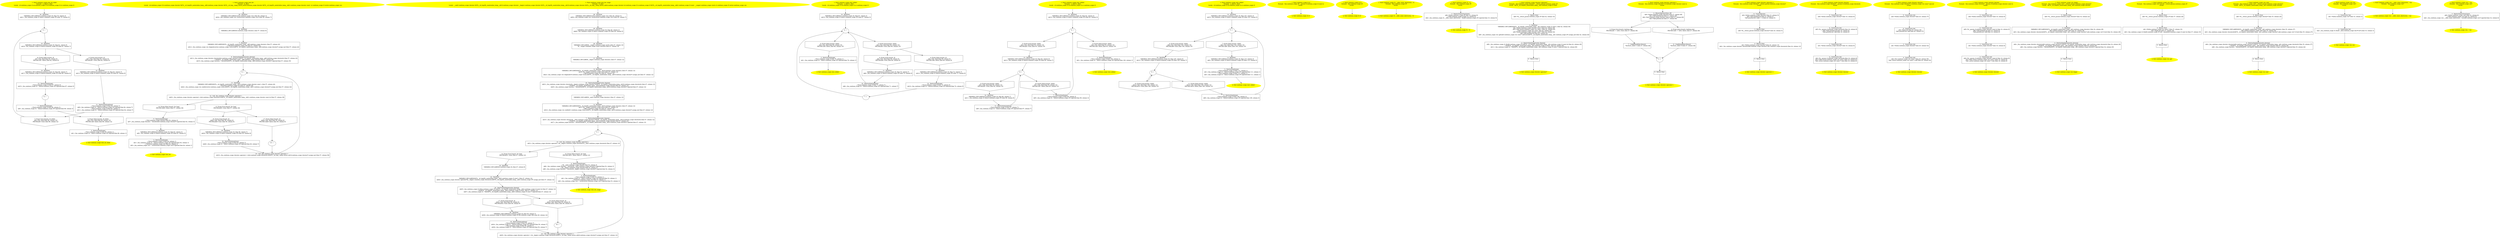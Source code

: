 /* @generated */
digraph cfg {
"test_do_while#continue_scope#8999676231552324448.9fe455097ef7e757730530e9e7c09864_1" [label="1: Start continue_scope::test_do_while\nFormals:  a:_Bool b:_Bool\nLocals:  x3:continue_scope::X x4:continue_scope::X x2:continue_scope::X x1:continue_scope::X \n  " color=yellow style=filled]
	

	 "test_do_while#continue_scope#8999676231552324448.9fe455097ef7e757730530e9e7c09864_1" -> "test_do_while#continue_scope#8999676231552324448.9fe455097ef7e757730530e9e7c09864_16" ;
"test_do_while#continue_scope#8999676231552324448.9fe455097ef7e757730530e9e7c09864_2" [label="2: Exit continue_scope::test_do_while \n  " color=yellow style=filled]
	

"test_do_while#continue_scope#8999676231552324448.9fe455097ef7e757730530e9e7c09864_3" [label="3:  Destruction(Scope) \n   _=*&x1:continue_scope::X [line 89, column 1]\n  n$1=_fun_continue_scope::X::~X(&x1:continue_scope::X*) injected [line 89, column 1]\n " shape="box"]
	

	 "test_do_while#continue_scope#8999676231552324448.9fe455097ef7e757730530e9e7c09864_3" -> "test_do_while#continue_scope#8999676231552324448.9fe455097ef7e757730530e9e7c09864_2" ;
"test_do_while#continue_scope#8999676231552324448.9fe455097ef7e757730530e9e7c09864_4" [label="4: + \n  " ]
	

	 "test_do_while#continue_scope#8999676231552324448.9fe455097ef7e757730530e9e7c09864_4" -> "test_do_while#continue_scope#8999676231552324448.9fe455097ef7e757730530e9e7c09864_15" ;
"test_do_while#continue_scope#8999676231552324448.9fe455097ef7e757730530e9e7c09864_5" [label="5: Prune (true branch, do while) \n   n$3=*&a:_Bool [line 88, column 12]\n  PRUNE(n$3, true); [line 88, column 12]\n " shape="invhouse"]
	

	 "test_do_while#continue_scope#8999676231552324448.9fe455097ef7e757730530e9e7c09864_5" -> "test_do_while#continue_scope#8999676231552324448.9fe455097ef7e757730530e9e7c09864_4" ;
"test_do_while#continue_scope#8999676231552324448.9fe455097ef7e757730530e9e7c09864_6" [label="6: Prune (false branch, do while) \n   n$3=*&a:_Bool [line 88, column 12]\n  PRUNE(!n$3, false); [line 88, column 12]\n " shape="invhouse"]
	

	 "test_do_while#continue_scope#8999676231552324448.9fe455097ef7e757730530e9e7c09864_6" -> "test_do_while#continue_scope#8999676231552324448.9fe455097ef7e757730530e9e7c09864_3" ;
"test_do_while#continue_scope#8999676231552324448.9fe455097ef7e757730530e9e7c09864_7" [label="7:  Destruction(Scope) \n   _=*&x2:continue_scope::X [line 88, column 3]\n  n$5=_fun_continue_scope::X::~X(&x2:continue_scope::X*) injected [line 88, column 3]\n " shape="box"]
	

	 "test_do_while#continue_scope#8999676231552324448.9fe455097ef7e757730530e9e7c09864_7" -> "test_do_while#continue_scope#8999676231552324448.9fe455097ef7e757730530e9e7c09864_5" ;
	 "test_do_while#continue_scope#8999676231552324448.9fe455097ef7e757730530e9e7c09864_7" -> "test_do_while#continue_scope#8999676231552324448.9fe455097ef7e757730530e9e7c09864_6" ;
"test_do_while#continue_scope#8999676231552324448.9fe455097ef7e757730530e9e7c09864_8" [label="8: + \n  " ]
	

	 "test_do_while#continue_scope#8999676231552324448.9fe455097ef7e757730530e9e7c09864_8" -> "test_do_while#continue_scope#8999676231552324448.9fe455097ef7e757730530e9e7c09864_7" ;
"test_do_while#continue_scope#8999676231552324448.9fe455097ef7e757730530e9e7c09864_9" [label="9: Prune (true branch, if) \n   n$7=*&b:_Bool [line 82, column 9]\n  PRUNE(n$7, true); [line 82, column 9]\n " shape="invhouse"]
	

	 "test_do_while#continue_scope#8999676231552324448.9fe455097ef7e757730530e9e7c09864_9" -> "test_do_while#continue_scope#8999676231552324448.9fe455097ef7e757730530e9e7c09864_12" ;
"test_do_while#continue_scope#8999676231552324448.9fe455097ef7e757730530e9e7c09864_10" [label="10: Prune (false branch, if) \n   n$7=*&b:_Bool [line 82, column 9]\n  PRUNE(!n$7, false); [line 82, column 9]\n " shape="invhouse"]
	

	 "test_do_while#continue_scope#8999676231552324448.9fe455097ef7e757730530e9e7c09864_10" -> "test_do_while#continue_scope#8999676231552324448.9fe455097ef7e757730530e9e7c09864_14" ;
"test_do_while#continue_scope#8999676231552324448.9fe455097ef7e757730530e9e7c09864_11" [label="11:  Destruction(continue) \n   _=*&x3:continue_scope::X [line 84, column 7]\n  n$9=_fun_continue_scope::X::~X(&x3:continue_scope::X*) injected [line 84, column 7]\n  _=*&x2:continue_scope::X [line 84, column 7]\n  n$11=_fun_continue_scope::X::~X(&x2:continue_scope::X*) injected [line 84, column 7]\n " shape="box"]
	

	 "test_do_while#continue_scope#8999676231552324448.9fe455097ef7e757730530e9e7c09864_11" -> "test_do_while#continue_scope#8999676231552324448.9fe455097ef7e757730530e9e7c09864_5" ;
	 "test_do_while#continue_scope#8999676231552324448.9fe455097ef7e757730530e9e7c09864_11" -> "test_do_while#continue_scope#8999676231552324448.9fe455097ef7e757730530e9e7c09864_6" ;
"test_do_while#continue_scope#8999676231552324448.9fe455097ef7e757730530e9e7c09864_12" [label="12:  DeclStmt \n   VARIABLE_DECLARED(x3:continue_scope::X); [line 83, column 7]\n  n$13=_fun_continue_scope::X::X(&x3:continue_scope::X*) [line 83, column 9]\n " shape="box"]
	

	 "test_do_while#continue_scope#8999676231552324448.9fe455097ef7e757730530e9e7c09864_12" -> "test_do_while#continue_scope#8999676231552324448.9fe455097ef7e757730530e9e7c09864_11" ;
"test_do_while#continue_scope#8999676231552324448.9fe455097ef7e757730530e9e7c09864_13" [label="13:  Destruction(Scope) \n   _=*&x4:continue_scope::X [line 87, column 5]\n  n$15=_fun_continue_scope::X::~X(&x4:continue_scope::X*) injected [line 87, column 5]\n " shape="box"]
	

	 "test_do_while#continue_scope#8999676231552324448.9fe455097ef7e757730530e9e7c09864_13" -> "test_do_while#continue_scope#8999676231552324448.9fe455097ef7e757730530e9e7c09864_8" ;
"test_do_while#continue_scope#8999676231552324448.9fe455097ef7e757730530e9e7c09864_14" [label="14:  DeclStmt \n   VARIABLE_DECLARED(x4:continue_scope::X); [line 86, column 7]\n  n$17=_fun_continue_scope::X::X(&x4:continue_scope::X*) [line 86, column 9]\n " shape="box"]
	

	 "test_do_while#continue_scope#8999676231552324448.9fe455097ef7e757730530e9e7c09864_14" -> "test_do_while#continue_scope#8999676231552324448.9fe455097ef7e757730530e9e7c09864_13" ;
"test_do_while#continue_scope#8999676231552324448.9fe455097ef7e757730530e9e7c09864_15" [label="15:  DeclStmt \n   VARIABLE_DECLARED(x2:continue_scope::X); [line 81, column 5]\n  n$19=_fun_continue_scope::X::X(&x2:continue_scope::X*) [line 81, column 7]\n " shape="box"]
	

	 "test_do_while#continue_scope#8999676231552324448.9fe455097ef7e757730530e9e7c09864_15" -> "test_do_while#continue_scope#8999676231552324448.9fe455097ef7e757730530e9e7c09864_9" ;
	 "test_do_while#continue_scope#8999676231552324448.9fe455097ef7e757730530e9e7c09864_15" -> "test_do_while#continue_scope#8999676231552324448.9fe455097ef7e757730530e9e7c09864_10" ;
"test_do_while#continue_scope#8999676231552324448.9fe455097ef7e757730530e9e7c09864_16" [label="16:  DeclStmt \n   VARIABLE_DECLARED(x1:continue_scope::X); [line 79, column 3]\n  n$21=_fun_continue_scope::X::X(&x1:continue_scope::X*) [line 79, column 5]\n " shape="box"]
	

	 "test_do_while#continue_scope#8999676231552324448.9fe455097ef7e757730530e9e7c09864_16" -> "test_do_while#continue_scope#8999676231552324448.9fe455097ef7e757730530e9e7c09864_4" ;
"test_for#continue_scope#10203739842900202560.4cb2db668430574619fdf529fdd4af8c_1" [label="1: Start continue_scope::test_for\nFormals:  b:_Bool\nLocals:  x2:continue_scope::X it:continue_scope::iterator 0$?%__sil_tmpSIL_materialize_temp__n$9:continue_scope::iterator 0$?%__sil_tmp__temp_return_n$18:continue_scope::iterator 0$?%__sil_tmpSIL_materialize_temp__n$21:continue_scope::iterator const  x1:continue_scope::X vector:continue_scope::vec \n  " color=yellow style=filled]
	

	 "test_for#continue_scope#10203739842900202560.4cb2db668430574619fdf529fdd4af8c_1" -> "test_for#continue_scope#10203739842900202560.4cb2db668430574619fdf529fdd4af8c_20" ;
"test_for#continue_scope#10203739842900202560.4cb2db668430574619fdf529fdd4af8c_2" [label="2: Exit continue_scope::test_for \n  " color=yellow style=filled]
	

"test_for#continue_scope#10203739842900202560.4cb2db668430574619fdf529fdd4af8c_3" [label="3:  Destruction(Scope) \n   _=*&x2:continue_scope::X [line 64, column 1]\n  n$1=_fun_continue_scope::X::~X(&x2:continue_scope::X*) injected [line 64, column 1]\n  _=*&vector:continue_scope::vec [line 64, column 1]\n  n$3=_fun_continue_scope::vec::~vec(&vector:continue_scope::vec*) injected [line 64, column 1]\n " shape="box"]
	

	 "test_for#continue_scope#10203739842900202560.4cb2db668430574619fdf529fdd4af8c_3" -> "test_for#continue_scope#10203739842900202560.4cb2db668430574619fdf529fdd4af8c_2" ;
"test_for#continue_scope#10203739842900202560.4cb2db668430574619fdf529fdd4af8c_4" [label="4:  DeclStmt \n   VARIABLE_DECLARED(x2:continue_scope::X); [line 63, column 3]\n  n$5=_fun_continue_scope::X::X(&x2:continue_scope::X*) [line 63, column 5]\n " shape="box"]
	

	 "test_for#continue_scope#10203739842900202560.4cb2db668430574619fdf529fdd4af8c_4" -> "test_for#continue_scope#10203739842900202560.4cb2db668430574619fdf529fdd4af8c_3" ;
"test_for#continue_scope#10203739842900202560.4cb2db668430574619fdf529fdd4af8c_5" [label="5:  Destruction(Scope) \n   _=*&it:continue_scope::iterator [line 62, column 3]\n  n$7=_fun_continue_scope::iterator::~iterator(&it:continue_scope::iterator*) injected [line 62, column 3]\n " shape="box"]
	

	 "test_for#continue_scope#10203739842900202560.4cb2db668430574619fdf529fdd4af8c_5" -> "test_for#continue_scope#10203739842900202560.4cb2db668430574619fdf529fdd4af8c_4" ;
"test_for#continue_scope#10203739842900202560.4cb2db668430574619fdf529fdd4af8c_6" [label="6: + \n  " ]
	

	 "test_for#continue_scope#10203739842900202560.4cb2db668430574619fdf529fdd4af8c_6" -> "test_for#continue_scope#10203739842900202560.4cb2db668430574619fdf529fdd4af8c_11" ;
"test_for#continue_scope#10203739842900202560.4cb2db668430574619fdf529fdd4af8c_7" [label="7:  DeclStmt \n   VARIABLE_DECLARED(0$?%__sil_tmpSIL_materialize_temp__n$9:continue_scope::iterator); [line 57, column 22]\n  _=*&vector:continue_scope::vec [line 57, column 22]\n  n$12=_fun_continue_scope::vec::begin(&vector:continue_scope::vec&,&0$?%__sil_tmpSIL_materialize_temp__n$9:continue_scope::iterator*) assign_last [line 57, column 22]\n " shape="box"]
	

	 "test_for#continue_scope#10203739842900202560.4cb2db668430574619fdf529fdd4af8c_7" -> "test_for#continue_scope#10203739842900202560.4cb2db668430574619fdf529fdd4af8c_8" ;
"test_for#continue_scope#10203739842900202560.4cb2db668430574619fdf529fdd4af8c_8" [label="8:  Destruction(temporaries cleanup) \n   n$13=_fun_continue_scope::iterator::iterator(&it:continue_scope::iterator*,&0$?%__sil_tmpSIL_materialize_temp__n$9:continue_scope::iterator&) [line 57, column 22]\n  _=*&0$?%__sil_tmpSIL_materialize_temp__n$9:continue_scope::iterator [line 57, column 35]\n  n$15=_fun_continue_scope::iterator::~iterator(&0$?%__sil_tmpSIL_materialize_temp__n$9:continue_scope::iterator*) injected [line 57, column 35]\n " shape="box"]
	

	 "test_for#continue_scope#10203739842900202560.4cb2db668430574619fdf529fdd4af8c_8" -> "test_for#continue_scope#10203739842900202560.4cb2db668430574619fdf529fdd4af8c_6" ;
"test_for#continue_scope#10203739842900202560.4cb2db668430574619fdf529fdd4af8c_9" [label="9:  DeclStmt \n   VARIABLE_DECLARED(it:continue_scope::iterator); [line 57, column 8]\n " shape="box"]
	

	 "test_for#continue_scope#10203739842900202560.4cb2db668430574619fdf529fdd4af8c_9" -> "test_for#continue_scope#10203739842900202560.4cb2db668430574619fdf529fdd4af8c_7" ;
"test_for#continue_scope#10203739842900202560.4cb2db668430574619fdf529fdd4af8c_10" [label="10:  Call _fun_continue_scope::iterator::operator++ \n   n$19=_fun_continue_scope::iterator::operator++(&it:continue_scope::iterator&,&0$?%__sil_tmp__temp_return_n$18:continue_scope::iterator*) assign_last [line 57, column 58]\n " shape="box"]
	

	 "test_for#continue_scope#10203739842900202560.4cb2db668430574619fdf529fdd4af8c_10" -> "test_for#continue_scope#10203739842900202560.4cb2db668430574619fdf529fdd4af8c_6" ;
"test_for#continue_scope#10203739842900202560.4cb2db668430574619fdf529fdd4af8c_11" [label="11:  DeclStmt \n   VARIABLE_DECLARED(0$?%__sil_tmpSIL_materialize_temp__n$21:continue_scope::iterator const ); [line 57, column 44]\n  _=*&vector:continue_scope::vec [line 57, column 44]\n  n$24=_fun_continue_scope::vec::end(&vector:continue_scope::vec&,&0$?%__sil_tmpSIL_materialize_temp__n$21:continue_scope::iterator*) assign_last [line 57, column 44]\n " shape="box"]
	

	 "test_for#continue_scope#10203739842900202560.4cb2db668430574619fdf529fdd4af8c_11" -> "test_for#continue_scope#10203739842900202560.4cb2db668430574619fdf529fdd4af8c_12" ;
"test_for#continue_scope#10203739842900202560.4cb2db668430574619fdf529fdd4af8c_12" [label="12:  Call _fun_continue_scope::iterator::operator!= \n   n$25=_fun_continue_scope::iterator::operator!=(&it:continue_scope::iterator&,&0$?%__sil_tmpSIL_materialize_temp__n$21:continue_scope::iterator const &) [line 57, column 38]\n " shape="box"]
	

	 "test_for#continue_scope#10203739842900202560.4cb2db668430574619fdf529fdd4af8c_12" -> "test_for#continue_scope#10203739842900202560.4cb2db668430574619fdf529fdd4af8c_13" ;
	 "test_for#continue_scope#10203739842900202560.4cb2db668430574619fdf529fdd4af8c_12" -> "test_for#continue_scope#10203739842900202560.4cb2db668430574619fdf529fdd4af8c_14" ;
"test_for#continue_scope#10203739842900202560.4cb2db668430574619fdf529fdd4af8c_13" [label="13: Prune (true branch, for loop) \n   PRUNE(n$25, true); [line 57, column 38]\n " shape="invhouse"]
	

	 "test_for#continue_scope#10203739842900202560.4cb2db668430574619fdf529fdd4af8c_13" -> "test_for#continue_scope#10203739842900202560.4cb2db668430574619fdf529fdd4af8c_16" ;
	 "test_for#continue_scope#10203739842900202560.4cb2db668430574619fdf529fdd4af8c_13" -> "test_for#continue_scope#10203739842900202560.4cb2db668430574619fdf529fdd4af8c_17" ;
"test_for#continue_scope#10203739842900202560.4cb2db668430574619fdf529fdd4af8c_14" [label="14: Prune (false branch, for loop) \n   PRUNE(!n$25, false); [line 57, column 38]\n " shape="invhouse"]
	

	 "test_for#continue_scope#10203739842900202560.4cb2db668430574619fdf529fdd4af8c_14" -> "test_for#continue_scope#10203739842900202560.4cb2db668430574619fdf529fdd4af8c_5" ;
"test_for#continue_scope#10203739842900202560.4cb2db668430574619fdf529fdd4af8c_15" [label="15: + \n  " ]
	

	 "test_for#continue_scope#10203739842900202560.4cb2db668430574619fdf529fdd4af8c_15" -> "test_for#continue_scope#10203739842900202560.4cb2db668430574619fdf529fdd4af8c_10" ;
"test_for#continue_scope#10203739842900202560.4cb2db668430574619fdf529fdd4af8c_16" [label="16: Prune (true branch, if) \n   n$26=*&b:_Bool [line 58, column 9]\n  PRUNE(n$26, true); [line 58, column 9]\n " shape="invhouse"]
	

	 "test_for#continue_scope#10203739842900202560.4cb2db668430574619fdf529fdd4af8c_16" -> "test_for#continue_scope#10203739842900202560.4cb2db668430574619fdf529fdd4af8c_19" ;
"test_for#continue_scope#10203739842900202560.4cb2db668430574619fdf529fdd4af8c_17" [label="17: Prune (false branch, if) \n   n$26=*&b:_Bool [line 58, column 9]\n  PRUNE(!n$26, false); [line 58, column 9]\n " shape="invhouse"]
	

	 "test_for#continue_scope#10203739842900202560.4cb2db668430574619fdf529fdd4af8c_17" -> "test_for#continue_scope#10203739842900202560.4cb2db668430574619fdf529fdd4af8c_15" ;
"test_for#continue_scope#10203739842900202560.4cb2db668430574619fdf529fdd4af8c_18" [label="18:  Destruction(continue) \n   _=*&x1:continue_scope::X [line 60, column 7]\n  n$28=_fun_continue_scope::X::~X(&x1:continue_scope::X*) injected [line 60, column 7]\n " shape="box"]
	

	 "test_for#continue_scope#10203739842900202560.4cb2db668430574619fdf529fdd4af8c_18" -> "test_for#continue_scope#10203739842900202560.4cb2db668430574619fdf529fdd4af8c_10" ;
"test_for#continue_scope#10203739842900202560.4cb2db668430574619fdf529fdd4af8c_19" [label="19:  DeclStmt \n   VARIABLE_DECLARED(x1:continue_scope::X); [line 59, column 7]\n  n$30=_fun_continue_scope::X::X(&x1:continue_scope::X*) [line 59, column 9]\n " shape="box"]
	

	 "test_for#continue_scope#10203739842900202560.4cb2db668430574619fdf529fdd4af8c_19" -> "test_for#continue_scope#10203739842900202560.4cb2db668430574619fdf529fdd4af8c_18" ;
"test_for#continue_scope#10203739842900202560.4cb2db668430574619fdf529fdd4af8c_20" [label="20:  DeclStmt \n   VARIABLE_DECLARED(vector:continue_scope::vec); [line 56, column 3]\n  n$34=_fun_continue_scope::vec::vec(&vector:continue_scope::vec*) [line 56, column 7]\n " shape="box"]
	

	 "test_for#continue_scope#10203739842900202560.4cb2db668430574619fdf529fdd4af8c_20" -> "test_for#continue_scope#10203739842900202560.4cb2db668430574619fdf529fdd4af8c_9" ;
"test_for_range#continue_scope#9937708960633325401.fa75d7368d8f711ae7e040a8b2ae1442_1" [label="1: Start continue_scope::test_for_range\nFormals:  b:_Bool\nLocals:  __end1:continue_scope::iterator 0$?%__sil_tmpSIL_materialize_temp__n$10:continue_scope::iterator __begin1:continue_scope::iterator 0$?%__sil_tmpSIL_materialize_temp__n$18:continue_scope::iterator 0$?%__sil_tmp__temp_return_n$28:continue_scope::iterator x2:continue_scope::X x:continue_scope::X 0$?%__sil_tmpSIL_materialize_temp__n$41:continue_scope::X const  __range1:continue_scope::vec& x1:continue_scope::X vector:continue_scope::vec \n  " color=yellow style=filled]
	

	 "test_for_range#continue_scope#9937708960633325401.fa75d7368d8f711ae7e040a8b2ae1442_1" -> "test_for_range#continue_scope#9937708960633325401.fa75d7368d8f711ae7e040a8b2ae1442_26" ;
"test_for_range#continue_scope#9937708960633325401.fa75d7368d8f711ae7e040a8b2ae1442_2" [label="2: Exit continue_scope::test_for_range \n  " color=yellow style=filled]
	

"test_for_range#continue_scope#9937708960633325401.fa75d7368d8f711ae7e040a8b2ae1442_3" [label="3:  Destruction(Scope) \n   _=*&x1:continue_scope::X [line 53, column 1]\n  n$1=_fun_continue_scope::X::~X(&x1:continue_scope::X*) injected [line 53, column 1]\n  _=*&vector:continue_scope::vec [line 53, column 1]\n  n$3=_fun_continue_scope::vec::~vec(&vector:continue_scope::vec*) injected [line 53, column 1]\n " shape="box"]
	

	 "test_for_range#continue_scope#9937708960633325401.fa75d7368d8f711ae7e040a8b2ae1442_3" -> "test_for_range#continue_scope#9937708960633325401.fa75d7368d8f711ae7e040a8b2ae1442_2" ;
"test_for_range#continue_scope#9937708960633325401.fa75d7368d8f711ae7e040a8b2ae1442_4" [label="4:  Destruction(Scope) \n   _=*&__end1:continue_scope::iterator [line 52, column 3]\n  n$6=_fun_continue_scope::iterator::~iterator(&__end1:continue_scope::iterator*) injected [line 52, column 3]\n  _=*&__begin1:continue_scope::iterator [line 52, column 3]\n  n$8=_fun_continue_scope::iterator::~iterator(&__begin1:continue_scope::iterator*) injected [line 52, column 3]\n " shape="box"]
	

	 "test_for_range#continue_scope#9937708960633325401.fa75d7368d8f711ae7e040a8b2ae1442_4" -> "test_for_range#continue_scope#9937708960633325401.fa75d7368d8f711ae7e040a8b2ae1442_3" ;
"test_for_range#continue_scope#9937708960633325401.fa75d7368d8f711ae7e040a8b2ae1442_5" [label="5: + \n  " ]
	

	 "test_for_range#continue_scope#9937708960633325401.fa75d7368d8f711ae7e040a8b2ae1442_5" -> "test_for_range#continue_scope#9937708960633325401.fa75d7368d8f711ae7e040a8b2ae1442_13" ;
"test_for_range#continue_scope#9937708960633325401.fa75d7368d8f711ae7e040a8b2ae1442_6" [label="6:  DeclStmt \n   VARIABLE_DECLARED(0$?%__sil_tmpSIL_materialize_temp__n$10:continue_scope::iterator); [line 47, column 12]\n  n$11=*&__range1:continue_scope::vec& [line 47, column 12]\n  _=*n$11:continue_scope::vec [line 47, column 12]\n  n$14=_fun_continue_scope::vec::end(n$11:continue_scope::vec&,&0$?%__sil_tmpSIL_materialize_temp__n$10:continue_scope::iterator*) assign_last [line 47, column 12]\n " shape="box"]
	

	 "test_for_range#continue_scope#9937708960633325401.fa75d7368d8f711ae7e040a8b2ae1442_6" -> "test_for_range#continue_scope#9937708960633325401.fa75d7368d8f711ae7e040a8b2ae1442_7" ;
"test_for_range#continue_scope#9937708960633325401.fa75d7368d8f711ae7e040a8b2ae1442_7" [label="7:  Destruction(temporaries cleanup) \n   n$15=_fun_continue_scope::iterator::iterator(&__end1:continue_scope::iterator*,&0$?%__sil_tmpSIL_materialize_temp__n$10:continue_scope::iterator&) [line 47, column 12]\n  _=*&0$?%__sil_tmpSIL_materialize_temp__n$10:continue_scope::iterator [line 47, column 12]\n  n$17=_fun_continue_scope::iterator::~iterator(&0$?%__sil_tmpSIL_materialize_temp__n$10:continue_scope::iterator*) injected [line 47, column 12]\n " shape="box"]
	

	 "test_for_range#continue_scope#9937708960633325401.fa75d7368d8f711ae7e040a8b2ae1442_7" -> "test_for_range#continue_scope#9937708960633325401.fa75d7368d8f711ae7e040a8b2ae1442_5" ;
"test_for_range#continue_scope#9937708960633325401.fa75d7368d8f711ae7e040a8b2ae1442_8" [label="8:  DeclStmt \n   VARIABLE_DECLARED(__end1:continue_scope::iterator); [line 47, column 12]\n " shape="box"]
	

	 "test_for_range#continue_scope#9937708960633325401.fa75d7368d8f711ae7e040a8b2ae1442_8" -> "test_for_range#continue_scope#9937708960633325401.fa75d7368d8f711ae7e040a8b2ae1442_6" ;
"test_for_range#continue_scope#9937708960633325401.fa75d7368d8f711ae7e040a8b2ae1442_9" [label="9:  DeclStmt \n   VARIABLE_DECLARED(0$?%__sil_tmpSIL_materialize_temp__n$18:continue_scope::iterator); [line 47, column 12]\n  n$19=*&__range1:continue_scope::vec& [line 47, column 12]\n  _=*n$19:continue_scope::vec [line 47, column 12]\n  n$22=_fun_continue_scope::vec::begin(n$19:continue_scope::vec&,&0$?%__sil_tmpSIL_materialize_temp__n$18:continue_scope::iterator*) assign_last [line 47, column 12]\n " shape="box"]
	

	 "test_for_range#continue_scope#9937708960633325401.fa75d7368d8f711ae7e040a8b2ae1442_9" -> "test_for_range#continue_scope#9937708960633325401.fa75d7368d8f711ae7e040a8b2ae1442_10" ;
"test_for_range#continue_scope#9937708960633325401.fa75d7368d8f711ae7e040a8b2ae1442_10" [label="10:  Destruction(temporaries cleanup) \n   n$23=_fun_continue_scope::iterator::iterator(&__begin1:continue_scope::iterator*,&0$?%__sil_tmpSIL_materialize_temp__n$18:continue_scope::iterator&) [line 47, column 12]\n  _=*&0$?%__sil_tmpSIL_materialize_temp__n$18:continue_scope::iterator [line 47, column 12]\n  n$25=_fun_continue_scope::iterator::~iterator(&0$?%__sil_tmpSIL_materialize_temp__n$18:continue_scope::iterator*) injected [line 47, column 12]\n " shape="box"]
	

	 "test_for_range#continue_scope#9937708960633325401.fa75d7368d8f711ae7e040a8b2ae1442_10" -> "test_for_range#continue_scope#9937708960633325401.fa75d7368d8f711ae7e040a8b2ae1442_8" ;
"test_for_range#continue_scope#9937708960633325401.fa75d7368d8f711ae7e040a8b2ae1442_11" [label="11:  DeclStmt \n   VARIABLE_DECLARED(__begin1:continue_scope::iterator); [line 47, column 12]\n " shape="box"]
	

	 "test_for_range#continue_scope#9937708960633325401.fa75d7368d8f711ae7e040a8b2ae1442_11" -> "test_for_range#continue_scope#9937708960633325401.fa75d7368d8f711ae7e040a8b2ae1442_9" ;
"test_for_range#continue_scope#9937708960633325401.fa75d7368d8f711ae7e040a8b2ae1442_12" [label="12:  Call _fun_continue_scope::iterator::operator++ \n   n$29=_fun_continue_scope::iterator::operator++(&__begin1:continue_scope::iterator&,&0$?%__sil_tmp__temp_return_n$28:continue_scope::iterator*) assign_last [line 47, column 12]\n " shape="box"]
	

	 "test_for_range#continue_scope#9937708960633325401.fa75d7368d8f711ae7e040a8b2ae1442_12" -> "test_for_range#continue_scope#9937708960633325401.fa75d7368d8f711ae7e040a8b2ae1442_5" ;
"test_for_range#continue_scope#9937708960633325401.fa75d7368d8f711ae7e040a8b2ae1442_13" [label="13:  Call _fun_continue_scope::iterator::operator!= \n   n$31=_fun_continue_scope::iterator::operator!=(&__begin1:continue_scope::iterator&,&__end1:continue_scope::iterator&) [line 47, column 12]\n " shape="box"]
	

	 "test_for_range#continue_scope#9937708960633325401.fa75d7368d8f711ae7e040a8b2ae1442_13" -> "test_for_range#continue_scope#9937708960633325401.fa75d7368d8f711ae7e040a8b2ae1442_14" ;
	 "test_for_range#continue_scope#9937708960633325401.fa75d7368d8f711ae7e040a8b2ae1442_13" -> "test_for_range#continue_scope#9937708960633325401.fa75d7368d8f711ae7e040a8b2ae1442_15" ;
"test_for_range#continue_scope#9937708960633325401.fa75d7368d8f711ae7e040a8b2ae1442_14" [label="14: Prune (true branch, for loop) \n   PRUNE(n$31, true); [line 47, column 12]\n " shape="invhouse"]
	

	 "test_for_range#continue_scope#9937708960633325401.fa75d7368d8f711ae7e040a8b2ae1442_14" -> "test_for_range#continue_scope#9937708960633325401.fa75d7368d8f711ae7e040a8b2ae1442_23" ;
"test_for_range#continue_scope#9937708960633325401.fa75d7368d8f711ae7e040a8b2ae1442_15" [label="15: Prune (false branch, for loop) \n   PRUNE(!n$31, false); [line 47, column 12]\n " shape="invhouse"]
	

	 "test_for_range#continue_scope#9937708960633325401.fa75d7368d8f711ae7e040a8b2ae1442_15" -> "test_for_range#continue_scope#9937708960633325401.fa75d7368d8f711ae7e040a8b2ae1442_4" ;
"test_for_range#continue_scope#9937708960633325401.fa75d7368d8f711ae7e040a8b2ae1442_16" [label="16: + \n  " ]
	

	 "test_for_range#continue_scope#9937708960633325401.fa75d7368d8f711ae7e040a8b2ae1442_16" -> "test_for_range#continue_scope#9937708960633325401.fa75d7368d8f711ae7e040a8b2ae1442_12" ;
"test_for_range#continue_scope#9937708960633325401.fa75d7368d8f711ae7e040a8b2ae1442_17" [label="17: Prune (true branch, if) \n   n$32=*&b:_Bool [line 48, column 9]\n  PRUNE(n$32, true); [line 48, column 9]\n " shape="invhouse"]
	

	 "test_for_range#continue_scope#9937708960633325401.fa75d7368d8f711ae7e040a8b2ae1442_17" -> "test_for_range#continue_scope#9937708960633325401.fa75d7368d8f711ae7e040a8b2ae1442_20" ;
"test_for_range#continue_scope#9937708960633325401.fa75d7368d8f711ae7e040a8b2ae1442_18" [label="18: Prune (false branch, if) \n   n$32=*&b:_Bool [line 48, column 9]\n  PRUNE(!n$32, false); [line 48, column 9]\n " shape="invhouse"]
	

	 "test_for_range#continue_scope#9937708960633325401.fa75d7368d8f711ae7e040a8b2ae1442_18" -> "test_for_range#continue_scope#9937708960633325401.fa75d7368d8f711ae7e040a8b2ae1442_16" ;
"test_for_range#continue_scope#9937708960633325401.fa75d7368d8f711ae7e040a8b2ae1442_19" [label="19:  Destruction(continue) \n   _=*&x2:continue_scope::X [line 50, column 7]\n  n$34=_fun_continue_scope::X::~X(&x2:continue_scope::X*) injected [line 50, column 7]\n  _=*&x:continue_scope::X [line 50, column 7]\n  n$36=_fun_continue_scope::X::~X(&x:continue_scope::X*) injected [line 50, column 7]\n " shape="box"]
	

	 "test_for_range#continue_scope#9937708960633325401.fa75d7368d8f711ae7e040a8b2ae1442_19" -> "test_for_range#continue_scope#9937708960633325401.fa75d7368d8f711ae7e040a8b2ae1442_12" ;
"test_for_range#continue_scope#9937708960633325401.fa75d7368d8f711ae7e040a8b2ae1442_20" [label="20:  DeclStmt \n   VARIABLE_DECLARED(x2:continue_scope::X); [line 49, column 7]\n  n$38=_fun_continue_scope::X::X(&x2:continue_scope::X*,&x:continue_scope::X&) [line 49, column 14]\n " shape="box"]
	

	 "test_for_range#continue_scope#9937708960633325401.fa75d7368d8f711ae7e040a8b2ae1442_20" -> "test_for_range#continue_scope#9937708960633325401.fa75d7368d8f711ae7e040a8b2ae1442_19" ;
"test_for_range#continue_scope#9937708960633325401.fa75d7368d8f711ae7e040a8b2ae1442_21" [label="21:  DeclStmt \n   VARIABLE_DECLARED(0$?%__sil_tmpSIL_materialize_temp__n$41:continue_scope::X const ); [line 47, column 12]\n  n$44=_fun_continue_scope::iterator::operator*(&__begin1:continue_scope::iterator&,&0$?%__sil_tmpSIL_materialize_temp__n$41:continue_scope::X*) assign_last [line 47, column 12]\n " shape="box"]
	

	 "test_for_range#continue_scope#9937708960633325401.fa75d7368d8f711ae7e040a8b2ae1442_21" -> "test_for_range#continue_scope#9937708960633325401.fa75d7368d8f711ae7e040a8b2ae1442_22" ;
"test_for_range#continue_scope#9937708960633325401.fa75d7368d8f711ae7e040a8b2ae1442_22" [label="22:  Destruction(temporaries cleanup) \n   n$45=_fun_continue_scope::X::X(&x:continue_scope::X*,&0$?%__sil_tmpSIL_materialize_temp__n$41:continue_scope::X const &) [line 47, column 12]\n  _=*&0$?%__sil_tmpSIL_materialize_temp__n$41:continue_scope::X const  [line 47, column 12]\n  n$47=_fun_continue_scope::X::~X(&0$?%__sil_tmpSIL_materialize_temp__n$41:continue_scope::X const *) injected [line 47, column 12]\n " shape="box"]
	

	 "test_for_range#continue_scope#9937708960633325401.fa75d7368d8f711ae7e040a8b2ae1442_22" -> "test_for_range#continue_scope#9937708960633325401.fa75d7368d8f711ae7e040a8b2ae1442_17" ;
	 "test_for_range#continue_scope#9937708960633325401.fa75d7368d8f711ae7e040a8b2ae1442_22" -> "test_for_range#continue_scope#9937708960633325401.fa75d7368d8f711ae7e040a8b2ae1442_18" ;
"test_for_range#continue_scope#9937708960633325401.fa75d7368d8f711ae7e040a8b2ae1442_23" [label="23:  DeclStmt \n   VARIABLE_DECLARED(x:continue_scope::X); [line 47, column 8]\n " shape="box"]
	

	 "test_for_range#continue_scope#9937708960633325401.fa75d7368d8f711ae7e040a8b2ae1442_23" -> "test_for_range#continue_scope#9937708960633325401.fa75d7368d8f711ae7e040a8b2ae1442_21" ;
"test_for_range#continue_scope#9937708960633325401.fa75d7368d8f711ae7e040a8b2ae1442_24" [label="24:  DeclStmt \n   VARIABLE_DECLARED(__range1:continue_scope::vec&); [line 47, column 14]\n  *&__range1:continue_scope::vec&=&vector [line 47, column 14]\n " shape="box"]
	

	 "test_for_range#continue_scope#9937708960633325401.fa75d7368d8f711ae7e040a8b2ae1442_24" -> "test_for_range#continue_scope#9937708960633325401.fa75d7368d8f711ae7e040a8b2ae1442_11" ;
"test_for_range#continue_scope#9937708960633325401.fa75d7368d8f711ae7e040a8b2ae1442_25" [label="25:  DeclStmt \n   VARIABLE_DECLARED(x1:continue_scope::X); [line 46, column 3]\n  n$49=_fun_continue_scope::X::X(&x1:continue_scope::X*) [line 46, column 5]\n " shape="box"]
	

	 "test_for_range#continue_scope#9937708960633325401.fa75d7368d8f711ae7e040a8b2ae1442_25" -> "test_for_range#continue_scope#9937708960633325401.fa75d7368d8f711ae7e040a8b2ae1442_24" ;
"test_for_range#continue_scope#9937708960633325401.fa75d7368d8f711ae7e040a8b2ae1442_26" [label="26:  DeclStmt \n   VARIABLE_DECLARED(vector:continue_scope::vec); [line 45, column 3]\n  n$50=_fun_continue_scope::vec::vec(&vector:continue_scope::vec*) [line 45, column 7]\n " shape="box"]
	

	 "test_for_range#continue_scope#9937708960633325401.fa75d7368d8f711ae7e040a8b2ae1442_26" -> "test_for_range#continue_scope#9937708960633325401.fa75d7368d8f711ae7e040a8b2ae1442_25" ;
"test_while1#continue_scope#7540876780991944911.b81085ce953e1cd4f035dc0322ac5331_1" [label="1: Start continue_scope::test_while1\nFormals:  a:_Bool b:_Bool\nLocals:  x2:continue_scope::X x4:continue_scope::X x1:continue_scope::X \n  " color=yellow style=filled]
	

	 "test_while1#continue_scope#7540876780991944911.b81085ce953e1cd4f035dc0322ac5331_1" -> "test_while1#continue_scope#7540876780991944911.b81085ce953e1cd4f035dc0322ac5331_14" ;
"test_while1#continue_scope#7540876780991944911.b81085ce953e1cd4f035dc0322ac5331_2" [label="2: Exit continue_scope::test_while1 \n  " color=yellow style=filled]
	

"test_while1#continue_scope#7540876780991944911.b81085ce953e1cd4f035dc0322ac5331_3" [label="3:  Destruction(Scope) \n   _=*&x1:continue_scope::X [line 76, column 1]\n  n$1=_fun_continue_scope::X::~X(&x1:continue_scope::X*) injected [line 76, column 1]\n " shape="box"]
	

	 "test_while1#continue_scope#7540876780991944911.b81085ce953e1cd4f035dc0322ac5331_3" -> "test_while1#continue_scope#7540876780991944911.b81085ce953e1cd4f035dc0322ac5331_2" ;
"test_while1#continue_scope#7540876780991944911.b81085ce953e1cd4f035dc0322ac5331_4" [label="4: + \n  " ]
	

	 "test_while1#continue_scope#7540876780991944911.b81085ce953e1cd4f035dc0322ac5331_4" -> "test_while1#continue_scope#7540876780991944911.b81085ce953e1cd4f035dc0322ac5331_5" ;
	 "test_while1#continue_scope#7540876780991944911.b81085ce953e1cd4f035dc0322ac5331_4" -> "test_while1#continue_scope#7540876780991944911.b81085ce953e1cd4f035dc0322ac5331_6" ;
"test_while1#continue_scope#7540876780991944911.b81085ce953e1cd4f035dc0322ac5331_5" [label="5: Prune (true branch, while) \n   n$3=*&a:_Bool [line 68, column 10]\n  PRUNE(n$3, true); [line 68, column 10]\n " shape="invhouse"]
	

	 "test_while1#continue_scope#7540876780991944911.b81085ce953e1cd4f035dc0322ac5331_5" -> "test_while1#continue_scope#7540876780991944911.b81085ce953e1cd4f035dc0322ac5331_8" ;
	 "test_while1#continue_scope#7540876780991944911.b81085ce953e1cd4f035dc0322ac5331_5" -> "test_while1#continue_scope#7540876780991944911.b81085ce953e1cd4f035dc0322ac5331_9" ;
"test_while1#continue_scope#7540876780991944911.b81085ce953e1cd4f035dc0322ac5331_6" [label="6: Prune (false branch, while) \n   n$3=*&a:_Bool [line 68, column 10]\n  PRUNE(!n$3, false); [line 68, column 10]\n " shape="invhouse"]
	

	 "test_while1#continue_scope#7540876780991944911.b81085ce953e1cd4f035dc0322ac5331_6" -> "test_while1#continue_scope#7540876780991944911.b81085ce953e1cd4f035dc0322ac5331_3" ;
"test_while1#continue_scope#7540876780991944911.b81085ce953e1cd4f035dc0322ac5331_7" [label="7: + \n  " ]
	

	 "test_while1#continue_scope#7540876780991944911.b81085ce953e1cd4f035dc0322ac5331_7" -> "test_while1#continue_scope#7540876780991944911.b81085ce953e1cd4f035dc0322ac5331_4" ;
"test_while1#continue_scope#7540876780991944911.b81085ce953e1cd4f035dc0322ac5331_8" [label="8: Prune (true branch, if) \n   n$4=*&b:_Bool [line 69, column 9]\n  PRUNE(n$4, true); [line 69, column 9]\n " shape="invhouse"]
	

	 "test_while1#continue_scope#7540876780991944911.b81085ce953e1cd4f035dc0322ac5331_8" -> "test_while1#continue_scope#7540876780991944911.b81085ce953e1cd4f035dc0322ac5331_11" ;
"test_while1#continue_scope#7540876780991944911.b81085ce953e1cd4f035dc0322ac5331_9" [label="9: Prune (false branch, if) \n   n$4=*&b:_Bool [line 69, column 9]\n  PRUNE(!n$4, false); [line 69, column 9]\n " shape="invhouse"]
	

	 "test_while1#continue_scope#7540876780991944911.b81085ce953e1cd4f035dc0322ac5331_9" -> "test_while1#continue_scope#7540876780991944911.b81085ce953e1cd4f035dc0322ac5331_13" ;
"test_while1#continue_scope#7540876780991944911.b81085ce953e1cd4f035dc0322ac5331_10" [label="10:  Destruction(continue) \n   _=*&x2:continue_scope::X [line 71, column 7]\n  n$6=_fun_continue_scope::X::~X(&x2:continue_scope::X*) injected [line 71, column 7]\n " shape="box"]
	

	 "test_while1#continue_scope#7540876780991944911.b81085ce953e1cd4f035dc0322ac5331_10" -> "test_while1#continue_scope#7540876780991944911.b81085ce953e1cd4f035dc0322ac5331_4" ;
"test_while1#continue_scope#7540876780991944911.b81085ce953e1cd4f035dc0322ac5331_11" [label="11:  DeclStmt \n   VARIABLE_DECLARED(x2:continue_scope::X); [line 70, column 7]\n  n$8=_fun_continue_scope::X::X(&x2:continue_scope::X*) [line 70, column 9]\n " shape="box"]
	

	 "test_while1#continue_scope#7540876780991944911.b81085ce953e1cd4f035dc0322ac5331_11" -> "test_while1#continue_scope#7540876780991944911.b81085ce953e1cd4f035dc0322ac5331_10" ;
"test_while1#continue_scope#7540876780991944911.b81085ce953e1cd4f035dc0322ac5331_12" [label="12:  Destruction(Scope) \n   _=*&x4:continue_scope::X [line 74, column 5]\n  n$10=_fun_continue_scope::X::~X(&x4:continue_scope::X*) injected [line 74, column 5]\n " shape="box"]
	

	 "test_while1#continue_scope#7540876780991944911.b81085ce953e1cd4f035dc0322ac5331_12" -> "test_while1#continue_scope#7540876780991944911.b81085ce953e1cd4f035dc0322ac5331_7" ;
"test_while1#continue_scope#7540876780991944911.b81085ce953e1cd4f035dc0322ac5331_13" [label="13:  DeclStmt \n   VARIABLE_DECLARED(x4:continue_scope::X); [line 73, column 7]\n  n$12=_fun_continue_scope::X::X(&x4:continue_scope::X*) [line 73, column 9]\n " shape="box"]
	

	 "test_while1#continue_scope#7540876780991944911.b81085ce953e1cd4f035dc0322ac5331_13" -> "test_while1#continue_scope#7540876780991944911.b81085ce953e1cd4f035dc0322ac5331_12" ;
"test_while1#continue_scope#7540876780991944911.b81085ce953e1cd4f035dc0322ac5331_14" [label="14:  DeclStmt \n   VARIABLE_DECLARED(x1:continue_scope::X); [line 67, column 3]\n  n$15=_fun_continue_scope::X::X(&x1:continue_scope::X*) [line 67, column 5]\n " shape="box"]
	

	 "test_while1#continue_scope#7540876780991944911.b81085ce953e1cd4f035dc0322ac5331_14" -> "test_while1#continue_scope#7540876780991944911.b81085ce953e1cd4f035dc0322ac5331_4" ;
"test_while2#continue_scope#4169552136172626704.fb057544ed7a6c8312596f53be6b62dc_1" [label="1: Start continue_scope::test_while2\nFormals:  a:_Bool b:_Bool\nLocals:  x3:continue_scope::X x2:continue_scope::X x1:continue_scope::X \n  " color=yellow style=filled]
	

	 "test_while2#continue_scope#4169552136172626704.fb057544ed7a6c8312596f53be6b62dc_1" -> "test_while2#continue_scope#4169552136172626704.fb057544ed7a6c8312596f53be6b62dc_14" ;
"test_while2#continue_scope#4169552136172626704.fb057544ed7a6c8312596f53be6b62dc_2" [label="2: Exit continue_scope::test_while2 \n  " color=yellow style=filled]
	

"test_while2#continue_scope#4169552136172626704.fb057544ed7a6c8312596f53be6b62dc_3" [label="3:  Destruction(Scope) \n   _=*&x1:continue_scope::X [line 100, column 1]\n  n$1=_fun_continue_scope::X::~X(&x1:continue_scope::X*) injected [line 100, column 1]\n " shape="box"]
	

	 "test_while2#continue_scope#4169552136172626704.fb057544ed7a6c8312596f53be6b62dc_3" -> "test_while2#continue_scope#4169552136172626704.fb057544ed7a6c8312596f53be6b62dc_2" ;
"test_while2#continue_scope#4169552136172626704.fb057544ed7a6c8312596f53be6b62dc_4" [label="4: + \n  " ]
	

	 "test_while2#continue_scope#4169552136172626704.fb057544ed7a6c8312596f53be6b62dc_4" -> "test_while2#continue_scope#4169552136172626704.fb057544ed7a6c8312596f53be6b62dc_5" ;
	 "test_while2#continue_scope#4169552136172626704.fb057544ed7a6c8312596f53be6b62dc_4" -> "test_while2#continue_scope#4169552136172626704.fb057544ed7a6c8312596f53be6b62dc_6" ;
"test_while2#continue_scope#4169552136172626704.fb057544ed7a6c8312596f53be6b62dc_5" [label="5: Prune (true branch, while) \n   n$3=*&a:_Bool [line 93, column 10]\n  PRUNE(n$3, true); [line 93, column 10]\n " shape="invhouse"]
	

	 "test_while2#continue_scope#4169552136172626704.fb057544ed7a6c8312596f53be6b62dc_5" -> "test_while2#continue_scope#4169552136172626704.fb057544ed7a6c8312596f53be6b62dc_13" ;
"test_while2#continue_scope#4169552136172626704.fb057544ed7a6c8312596f53be6b62dc_6" [label="6: Prune (false branch, while) \n   n$3=*&a:_Bool [line 93, column 10]\n  PRUNE(!n$3, false); [line 93, column 10]\n " shape="invhouse"]
	

	 "test_while2#continue_scope#4169552136172626704.fb057544ed7a6c8312596f53be6b62dc_6" -> "test_while2#continue_scope#4169552136172626704.fb057544ed7a6c8312596f53be6b62dc_3" ;
"test_while2#continue_scope#4169552136172626704.fb057544ed7a6c8312596f53be6b62dc_7" [label="7:  Destruction(Scope) \n   _=*&x2:continue_scope::X [line 99, column 3]\n  n$5=_fun_continue_scope::X::~X(&x2:continue_scope::X*) injected [line 99, column 3]\n " shape="box"]
	

	 "test_while2#continue_scope#4169552136172626704.fb057544ed7a6c8312596f53be6b62dc_7" -> "test_while2#continue_scope#4169552136172626704.fb057544ed7a6c8312596f53be6b62dc_4" ;
"test_while2#continue_scope#4169552136172626704.fb057544ed7a6c8312596f53be6b62dc_8" [label="8: + \n  " ]
	

	 "test_while2#continue_scope#4169552136172626704.fb057544ed7a6c8312596f53be6b62dc_8" -> "test_while2#continue_scope#4169552136172626704.fb057544ed7a6c8312596f53be6b62dc_9" ;
	 "test_while2#continue_scope#4169552136172626704.fb057544ed7a6c8312596f53be6b62dc_8" -> "test_while2#continue_scope#4169552136172626704.fb057544ed7a6c8312596f53be6b62dc_10" ;
"test_while2#continue_scope#4169552136172626704.fb057544ed7a6c8312596f53be6b62dc_9" [label="9: Prune (true branch, while) \n   n$7=*&b:_Bool [line 95, column 12]\n  PRUNE(n$7, true); [line 95, column 12]\n " shape="invhouse"]
	

	 "test_while2#continue_scope#4169552136172626704.fb057544ed7a6c8312596f53be6b62dc_9" -> "test_while2#continue_scope#4169552136172626704.fb057544ed7a6c8312596f53be6b62dc_12" ;
"test_while2#continue_scope#4169552136172626704.fb057544ed7a6c8312596f53be6b62dc_10" [label="10: Prune (false branch, while) \n   n$7=*&b:_Bool [line 95, column 12]\n  PRUNE(!n$7, false); [line 95, column 12]\n " shape="invhouse"]
	

	 "test_while2#continue_scope#4169552136172626704.fb057544ed7a6c8312596f53be6b62dc_10" -> "test_while2#continue_scope#4169552136172626704.fb057544ed7a6c8312596f53be6b62dc_7" ;
"test_while2#continue_scope#4169552136172626704.fb057544ed7a6c8312596f53be6b62dc_11" [label="11:  Destruction(continue) \n   _=*&x3:continue_scope::X [line 97, column 7]\n  n$9=_fun_continue_scope::X::~X(&x3:continue_scope::X*) injected [line 97, column 7]\n " shape="box"]
	

	 "test_while2#continue_scope#4169552136172626704.fb057544ed7a6c8312596f53be6b62dc_11" -> "test_while2#continue_scope#4169552136172626704.fb057544ed7a6c8312596f53be6b62dc_8" ;
"test_while2#continue_scope#4169552136172626704.fb057544ed7a6c8312596f53be6b62dc_12" [label="12:  DeclStmt \n   VARIABLE_DECLARED(x3:continue_scope::X); [line 96, column 7]\n  n$11=_fun_continue_scope::X::X(&x3:continue_scope::X*) [line 96, column 9]\n " shape="box"]
	

	 "test_while2#continue_scope#4169552136172626704.fb057544ed7a6c8312596f53be6b62dc_12" -> "test_while2#continue_scope#4169552136172626704.fb057544ed7a6c8312596f53be6b62dc_11" ;
"test_while2#continue_scope#4169552136172626704.fb057544ed7a6c8312596f53be6b62dc_13" [label="13:  DeclStmt \n   VARIABLE_DECLARED(x2:continue_scope::X); [line 94, column 5]\n  n$13=_fun_continue_scope::X::X(&x2:continue_scope::X*) [line 94, column 7]\n " shape="box"]
	

	 "test_while2#continue_scope#4169552136172626704.fb057544ed7a6c8312596f53be6b62dc_13" -> "test_while2#continue_scope#4169552136172626704.fb057544ed7a6c8312596f53be6b62dc_8" ;
"test_while2#continue_scope#4169552136172626704.fb057544ed7a6c8312596f53be6b62dc_14" [label="14:  DeclStmt \n   VARIABLE_DECLARED(x1:continue_scope::X); [line 92, column 3]\n  n$15=_fun_continue_scope::X::X(&x1:continue_scope::X*) [line 92, column 5]\n " shape="box"]
	

	 "test_while2#continue_scope#4169552136172626704.fb057544ed7a6c8312596f53be6b62dc_14" -> "test_while2#continue_scope#4169552136172626704.fb057544ed7a6c8312596f53be6b62dc_4" ;
"test_while3#continue_scope#1176125085634537673.a024bcf519539ef1deac237c06a02a78_1" [label="1: Start continue_scope::test_while3\nFormals:  a:_Bool b:_Bool\nLocals:  x3:continue_scope::X x2:continue_scope::X x1:continue_scope::X \n  " color=yellow style=filled]
	

	 "test_while3#continue_scope#1176125085634537673.a024bcf519539ef1deac237c06a02a78_1" -> "test_while3#continue_scope#1176125085634537673.a024bcf519539ef1deac237c06a02a78_13" ;
"test_while3#continue_scope#1176125085634537673.a024bcf519539ef1deac237c06a02a78_2" [label="2: Exit continue_scope::test_while3 \n  " color=yellow style=filled]
	

"test_while3#continue_scope#1176125085634537673.a024bcf519539ef1deac237c06a02a78_3" [label="3:  Destruction(Scope) \n   _=*&x3:continue_scope::X [line 111, column 1]\n  n$1=_fun_continue_scope::X::~X(&x3:continue_scope::X*) injected [line 111, column 1]\n  _=*&x1:continue_scope::X [line 111, column 1]\n  n$3=_fun_continue_scope::X::~X(&x1:continue_scope::X*) injected [line 111, column 1]\n " shape="box"]
	

	 "test_while3#continue_scope#1176125085634537673.a024bcf519539ef1deac237c06a02a78_3" -> "test_while3#continue_scope#1176125085634537673.a024bcf519539ef1deac237c06a02a78_2" ;
"test_while3#continue_scope#1176125085634537673.a024bcf519539ef1deac237c06a02a78_4" [label="4:  DeclStmt \n   VARIABLE_DECLARED(x3:continue_scope::X); [line 110, column 3]\n  n$5=_fun_continue_scope::X::X(&x3:continue_scope::X*) [line 110, column 5]\n " shape="box"]
	

	 "test_while3#continue_scope#1176125085634537673.a024bcf519539ef1deac237c06a02a78_4" -> "test_while3#continue_scope#1176125085634537673.a024bcf519539ef1deac237c06a02a78_3" ;
"test_while3#continue_scope#1176125085634537673.a024bcf519539ef1deac237c06a02a78_5" [label="5: + \n  " ]
	

	 "test_while3#continue_scope#1176125085634537673.a024bcf519539ef1deac237c06a02a78_5" -> "test_while3#continue_scope#1176125085634537673.a024bcf519539ef1deac237c06a02a78_6" ;
	 "test_while3#continue_scope#1176125085634537673.a024bcf519539ef1deac237c06a02a78_5" -> "test_while3#continue_scope#1176125085634537673.a024bcf519539ef1deac237c06a02a78_7" ;
"test_while3#continue_scope#1176125085634537673.a024bcf519539ef1deac237c06a02a78_6" [label="6: Prune (true branch, while) \n   n$6=*&a:_Bool [line 104, column 10]\n  PRUNE(n$6, true); [line 104, column 10]\n " shape="invhouse"]
	

	 "test_while3#continue_scope#1176125085634537673.a024bcf519539ef1deac237c06a02a78_6" -> "test_while3#continue_scope#1176125085634537673.a024bcf519539ef1deac237c06a02a78_12" ;
"test_while3#continue_scope#1176125085634537673.a024bcf519539ef1deac237c06a02a78_7" [label="7: Prune (false branch, while) \n   n$6=*&a:_Bool [line 104, column 10]\n  PRUNE(!n$6, false); [line 104, column 10]\n " shape="invhouse"]
	

	 "test_while3#continue_scope#1176125085634537673.a024bcf519539ef1deac237c06a02a78_7" -> "test_while3#continue_scope#1176125085634537673.a024bcf519539ef1deac237c06a02a78_4" ;
"test_while3#continue_scope#1176125085634537673.a024bcf519539ef1deac237c06a02a78_8" [label="8:  Destruction(Scope) \n   _=*&x2:continue_scope::X [line 109, column 3]\n  n$8=_fun_continue_scope::X::~X(&x2:continue_scope::X*) injected [line 109, column 3]\n " shape="box"]
	

	 "test_while3#continue_scope#1176125085634537673.a024bcf519539ef1deac237c06a02a78_8" -> "test_while3#continue_scope#1176125085634537673.a024bcf519539ef1deac237c06a02a78_5" ;
"test_while3#continue_scope#1176125085634537673.a024bcf519539ef1deac237c06a02a78_9" [label="9: + \n  " ]
	

	 "test_while3#continue_scope#1176125085634537673.a024bcf519539ef1deac237c06a02a78_9" -> "test_while3#continue_scope#1176125085634537673.a024bcf519539ef1deac237c06a02a78_10" ;
	 "test_while3#continue_scope#1176125085634537673.a024bcf519539ef1deac237c06a02a78_9" -> "test_while3#continue_scope#1176125085634537673.a024bcf519539ef1deac237c06a02a78_11" ;
"test_while3#continue_scope#1176125085634537673.a024bcf519539ef1deac237c06a02a78_10" [label="10: Prune (true branch, while) \n   n$10=*&b:_Bool [line 106, column 12]\n  PRUNE(n$10, true); [line 106, column 12]\n " shape="invhouse"]
	

	 "test_while3#continue_scope#1176125085634537673.a024bcf519539ef1deac237c06a02a78_10" -> "test_while3#continue_scope#1176125085634537673.a024bcf519539ef1deac237c06a02a78_9" ;
"test_while3#continue_scope#1176125085634537673.a024bcf519539ef1deac237c06a02a78_11" [label="11: Prune (false branch, while) \n   n$10=*&b:_Bool [line 106, column 12]\n  PRUNE(!n$10, false); [line 106, column 12]\n " shape="invhouse"]
	

	 "test_while3#continue_scope#1176125085634537673.a024bcf519539ef1deac237c06a02a78_11" -> "test_while3#continue_scope#1176125085634537673.a024bcf519539ef1deac237c06a02a78_8" ;
"test_while3#continue_scope#1176125085634537673.a024bcf519539ef1deac237c06a02a78_12" [label="12:  DeclStmt \n   VARIABLE_DECLARED(x2:continue_scope::X); [line 105, column 5]\n  n$13=_fun_continue_scope::X::X(&x2:continue_scope::X*) [line 105, column 7]\n " shape="box"]
	

	 "test_while3#continue_scope#1176125085634537673.a024bcf519539ef1deac237c06a02a78_12" -> "test_while3#continue_scope#1176125085634537673.a024bcf519539ef1deac237c06a02a78_9" ;
"test_while3#continue_scope#1176125085634537673.a024bcf519539ef1deac237c06a02a78_13" [label="13:  DeclStmt \n   VARIABLE_DECLARED(x1:continue_scope::X); [line 103, column 3]\n  n$15=_fun_continue_scope::X::X(&x1:continue_scope::X*) [line 103, column 5]\n " shape="box"]
	

	 "test_while3#continue_scope#1176125085634537673.a024bcf519539ef1deac237c06a02a78_13" -> "test_while3#continue_scope#1176125085634537673.a024bcf519539ef1deac237c06a02a78_5" ;
"X#X#continue_scope#{3409116780571095996|constexpr}.c8d6a2b86adba9628fb048dcdc417f93_1" [label="1: Start continue_scope::X::X\nFormals:  this:continue_scope::X* __param_0:continue_scope::X const &\nLocals:  \n  " color=yellow style=filled]
	

	 "X#X#continue_scope#{3409116780571095996|constexpr}.c8d6a2b86adba9628fb048dcdc417f93_1" -> "X#X#continue_scope#{3409116780571095996|constexpr}.c8d6a2b86adba9628fb048dcdc417f93_2" ;
"X#X#continue_scope#{3409116780571095996|constexpr}.c8d6a2b86adba9628fb048dcdc417f93_2" [label="2: Exit continue_scope::X::X \n  " color=yellow style=filled]
	

"X#X#continue_scope#{4988003876514960391|constexpr}.1f40e6165a04ac2ba6a599134cfea1db_1" [label="1: Start continue_scope::X::X\nFormals:  this:continue_scope::X*\nLocals:  \n  " color=yellow style=filled]
	

	 "X#X#continue_scope#{4988003876514960391|constexpr}.1f40e6165a04ac2ba6a599134cfea1db_1" -> "X#X#continue_scope#{4988003876514960391|constexpr}.1f40e6165a04ac2ba6a599134cfea1db_2" ;
"X#X#continue_scope#{4988003876514960391|constexpr}.1f40e6165a04ac2ba6a599134cfea1db_2" [label="2: Exit continue_scope::X::X \n  " color=yellow style=filled]
	

"__infer_inner_destructor_~X#X#continue_scope#(14106261246415748043).7b99c403359c6d4efc163f4292ca75da_1" [label="1: Start continue_scope::X::__infer_inner_destructor_~X\nFormals:  this:continue_scope::X*\nLocals:  \n  " color=yellow style=filled]
	

	 "__infer_inner_destructor_~X#X#continue_scope#(14106261246415748043).7b99c403359c6d4efc163f4292ca75da_1" -> "__infer_inner_destructor_~X#X#continue_scope#(14106261246415748043).7b99c403359c6d4efc163f4292ca75da_2" ;
"__infer_inner_destructor_~X#X#continue_scope#(14106261246415748043).7b99c403359c6d4efc163f4292ca75da_2" [label="2: Exit continue_scope::X::__infer_inner_destructor_~X \n  " color=yellow style=filled]
	

"~X#X#continue_scope#(14106261246415748043).bee8da02915b57fe8c8e01c9b731311d_1" [label="1: Start continue_scope::X::~X\nFormals:  this:continue_scope::X*\nLocals:  \n  " color=yellow style=filled]
	

	 "~X#X#continue_scope#(14106261246415748043).bee8da02915b57fe8c8e01c9b731311d_1" -> "~X#X#continue_scope#(14106261246415748043).bee8da02915b57fe8c8e01c9b731311d_3" ;
"~X#X#continue_scope#(14106261246415748043).bee8da02915b57fe8c8e01c9b731311d_2" [label="2: Exit continue_scope::X::~X \n  " color=yellow style=filled]
	

"~X#X#continue_scope#(14106261246415748043).bee8da02915b57fe8c8e01c9b731311d_3" [label="3:  Destruction(virtual base) \n   n$0=*&this:continue_scope::X* [line 10, column 9]\n  _=*n$0:continue_scope::X [line 10, column 9]\n  n$2=_fun_continue_scope::X::__infer_inner_destructor_~X(n$0:continue_scope::X*) injected [line 10, column 9]\n " shape="box"]
	

	 "~X#X#continue_scope#(14106261246415748043).bee8da02915b57fe8c8e01c9b731311d_3" -> "~X#X#continue_scope#(14106261246415748043).bee8da02915b57fe8c8e01c9b731311d_2" ;
"operator*#iterator#continue_scope(class continue_scope::X)#(10976315504449545146).6f0a140275409bbf42ae1dbc8842f6af_1" [label="1: Start continue_scope::iterator::operator*\nFormals:  this:continue_scope::iterator* __return_param:continue_scope::X*\nLocals:  0$?%__sil_tmpSIL_materialize_temp__n$1:continue_scope::X const  \n  " color=yellow style=filled]
	

	 "operator*#iterator#continue_scope(class continue_scope::X)#(10976315504449545146).6f0a140275409bbf42ae1dbc8842f6af_1" -> "operator*#iterator#continue_scope(class continue_scope::X)#(10976315504449545146).6f0a140275409bbf42ae1dbc8842f6af_5" ;
"operator*#iterator#continue_scope(class continue_scope::X)#(10976315504449545146).6f0a140275409bbf42ae1dbc8842f6af_2" [label="2: Exit continue_scope::iterator::operator* \n  " color=yellow style=filled]
	

"operator*#iterator#continue_scope(class continue_scope::X)#(10976315504449545146).6f0a140275409bbf42ae1dbc8842f6af_3" [label="3:  DeclStmt \n   VARIABLE_DECLARED(0$?%__sil_tmpSIL_materialize_temp__n$1:continue_scope::X const ); [line 42, column 40]\n  n$2=*&this:continue_scope::iterator const * [line 42, column 40]\n  n$3=*n$2.vector:continue_scope::vec const * [line 42, column 40]\n  _=*n$3:continue_scope::vec const  [line 42, column 40]\n  n$5=*&this:continue_scope::iterator const * [line 42, column 52]\n  n$6=*n$5.position:int [line 42, column 52]\n  n$8=_fun_continue_scope::vec::get(n$3:continue_scope::vec const *,n$6:int,&0$?%__sil_tmpSIL_materialize_temp__n$1:continue_scope::X*) assign_last [line 42, column 40]\n " shape="box"]
	

	 "operator*#iterator#continue_scope(class continue_scope::X)#(10976315504449545146).6f0a140275409bbf42ae1dbc8842f6af_3" -> "operator*#iterator#continue_scope(class continue_scope::X)#(10976315504449545146).6f0a140275409bbf42ae1dbc8842f6af_4" ;
"operator*#iterator#continue_scope(class continue_scope::X)#(10976315504449545146).6f0a140275409bbf42ae1dbc8842f6af_4" [label="4:  Destruction(temporaries cleanup) \n   n$9=_fun_continue_scope::X::X(n$0:continue_scope::X*,&0$?%__sil_tmpSIL_materialize_temp__n$1:continue_scope::X const &) [line 42, column 40]\n  _=*&0$?%__sil_tmpSIL_materialize_temp__n$1:continue_scope::X const  [line 42, column 60]\n  n$11=_fun_continue_scope::X::~X(&0$?%__sil_tmpSIL_materialize_temp__n$1:continue_scope::X const *) injected [line 42, column 60]\n " shape="box"]
	

	 "operator*#iterator#continue_scope(class continue_scope::X)#(10976315504449545146).6f0a140275409bbf42ae1dbc8842f6af_4" -> "operator*#iterator#continue_scope(class continue_scope::X)#(10976315504449545146).6f0a140275409bbf42ae1dbc8842f6af_6" ;
"operator*#iterator#continue_scope(class continue_scope::X)#(10976315504449545146).6f0a140275409bbf42ae1dbc8842f6af_5" [label="5:  Return Stmt \n   n$0=*&__return_param:continue_scope::X* [line 42, column 33]\n " shape="box"]
	

	 "operator*#iterator#continue_scope(class continue_scope::X)#(10976315504449545146).6f0a140275409bbf42ae1dbc8842f6af_5" -> "operator*#iterator#continue_scope(class continue_scope::X)#(10976315504449545146).6f0a140275409bbf42ae1dbc8842f6af_3" ;
"operator*#iterator#continue_scope(class continue_scope::X)#(10976315504449545146).6f0a140275409bbf42ae1dbc8842f6af_6" [label="6:  Return Stmt \n  " shape="box"]
	

	 "operator*#iterator#continue_scope(class continue_scope::X)#(10976315504449545146).6f0a140275409bbf42ae1dbc8842f6af_6" -> "operator*#iterator#continue_scope(class continue_scope::X)#(10976315504449545146).6f0a140275409bbf42ae1dbc8842f6af_2" ;
"operator!=#iterator#continue_scope#(11025097396656630732).d1947b35520a12f51156c7fee5f5e4a1_1" [label="1: Start continue_scope::iterator::operator!=\nFormals:  this:continue_scope::iterator* i2:continue_scope::iterator const &\nLocals:  \n  " color=yellow style=filled]
	

	 "operator!=#iterator#continue_scope#(11025097396656630732).d1947b35520a12f51156c7fee5f5e4a1_1" -> "operator!=#iterator#continue_scope#(11025097396656630732).d1947b35520a12f51156c7fee5f5e4a1_4" ;
"operator!=#iterator#continue_scope#(11025097396656630732).d1947b35520a12f51156c7fee5f5e4a1_2" [label="2: Exit continue_scope::iterator::operator!= \n  " color=yellow style=filled]
	

"operator!=#iterator#continue_scope#(11025097396656630732).d1947b35520a12f51156c7fee5f5e4a1_3" [label="3: + \n  " ]
	

	 "operator!=#iterator#continue_scope#(11025097396656630732).d1947b35520a12f51156c7fee5f5e4a1_3" -> "operator!=#iterator#continue_scope#(11025097396656630732).d1947b35520a12f51156c7fee5f5e4a1_9" ;
"operator!=#iterator#continue_scope#(11025097396656630732).d1947b35520a12f51156c7fee5f5e4a1_4" [label="4:  BinaryOperatorStmt: NE \n   n$0=*&this:continue_scope::iterator* [line 27, column 48]\n  n$1=*n$0.position:int [line 27, column 48]\n  n$2=*&i2:continue_scope::iterator const & [line 27, column 60]\n  n$3=*n$2.position:int [line 27, column 60]\n " shape="box"]
	

	 "operator!=#iterator#continue_scope#(11025097396656630732).d1947b35520a12f51156c7fee5f5e4a1_4" -> "operator!=#iterator#continue_scope#(11025097396656630732).d1947b35520a12f51156c7fee5f5e4a1_5" ;
	 "operator!=#iterator#continue_scope#(11025097396656630732).d1947b35520a12f51156c7fee5f5e4a1_4" -> "operator!=#iterator#continue_scope#(11025097396656630732).d1947b35520a12f51156c7fee5f5e4a1_6" ;
"operator!=#iterator#continue_scope#(11025097396656630732).d1947b35520a12f51156c7fee5f5e4a1_5" [label="5: Prune (true branch, boolean exp) \n   PRUNE((n$1 != n$3), true); [line 27, column 48]\n " shape="invhouse"]
	

	 "operator!=#iterator#continue_scope#(11025097396656630732).d1947b35520a12f51156c7fee5f5e4a1_5" -> "operator!=#iterator#continue_scope#(11025097396656630732).d1947b35520a12f51156c7fee5f5e4a1_7" ;
"operator!=#iterator#continue_scope#(11025097396656630732).d1947b35520a12f51156c7fee5f5e4a1_6" [label="6: Prune (false branch, boolean exp) \n   PRUNE(!(n$1 != n$3), false); [line 27, column 48]\n " shape="invhouse"]
	

	 "operator!=#iterator#continue_scope#(11025097396656630732).d1947b35520a12f51156c7fee5f5e4a1_6" -> "operator!=#iterator#continue_scope#(11025097396656630732).d1947b35520a12f51156c7fee5f5e4a1_8" ;
"operator!=#iterator#continue_scope#(11025097396656630732).d1947b35520a12f51156c7fee5f5e4a1_7" [label="7:  ConditionalStmt Branch \n   *&return:_Bool=1 [line 27, column 48]\n " shape="box"]
	

	 "operator!=#iterator#continue_scope#(11025097396656630732).d1947b35520a12f51156c7fee5f5e4a1_7" -> "operator!=#iterator#continue_scope#(11025097396656630732).d1947b35520a12f51156c7fee5f5e4a1_3" ;
"operator!=#iterator#continue_scope#(11025097396656630732).d1947b35520a12f51156c7fee5f5e4a1_8" [label="8:  ConditionalStmt Branch \n   *&return:_Bool=0 [line 27, column 48]\n " shape="box"]
	

	 "operator!=#iterator#continue_scope#(11025097396656630732).d1947b35520a12f51156c7fee5f5e4a1_8" -> "operator!=#iterator#continue_scope#(11025097396656630732).d1947b35520a12f51156c7fee5f5e4a1_3" ;
"operator!=#iterator#continue_scope#(11025097396656630732).d1947b35520a12f51156c7fee5f5e4a1_9" [label="9:  Return Stmt \n  " shape="box"]
	

	 "operator!=#iterator#continue_scope#(11025097396656630732).d1947b35520a12f51156c7fee5f5e4a1_9" -> "operator!=#iterator#continue_scope#(11025097396656630732).d1947b35520a12f51156c7fee5f5e4a1_2" ;
"operator++#iterator#continue_scope(class continue_scope::iterator)#(16434574593791982090).65ed5567b5dc83cc8a9cab1252f670aa_1" [label="1: Start continue_scope::iterator::operator++\nFormals:  this:continue_scope::iterator* __return_param:continue_scope::iterator*\nLocals:  \n  " color=yellow style=filled]
	

	 "operator++#iterator#continue_scope(class continue_scope::iterator)#(16434574593791982090).65ed5567b5dc83cc8a9cab1252f670aa_1" -> "operator++#iterator#continue_scope(class continue_scope::iterator)#(16434574593791982090).65ed5567b5dc83cc8a9cab1252f670aa_6" ;
"operator++#iterator#continue_scope(class continue_scope::iterator)#(16434574593791982090).65ed5567b5dc83cc8a9cab1252f670aa_2" [label="2: Exit continue_scope::iterator::operator++ \n  " color=yellow style=filled]
	

"operator++#iterator#continue_scope(class continue_scope::iterator)#(16434574593791982090).65ed5567b5dc83cc8a9cab1252f670aa_3" [label="3:  Return Stmt \n   n$0=*&__return_param:continue_scope::iterator* [line 24, column 5]\n " shape="box"]
	

	 "operator++#iterator#continue_scope(class continue_scope::iterator)#(16434574593791982090).65ed5567b5dc83cc8a9cab1252f670aa_3" -> "operator++#iterator#continue_scope(class continue_scope::iterator)#(16434574593791982090).65ed5567b5dc83cc8a9cab1252f670aa_4" ;
"operator++#iterator#continue_scope(class continue_scope::iterator)#(16434574593791982090).65ed5567b5dc83cc8a9cab1252f670aa_4" [label="4:  Return Stmt \n   n$1=*&this:continue_scope::iterator* [line 24, column 13]\n  n$2=_fun_continue_scope::iterator::iterator(n$0:continue_scope::iterator*,n$1:continue_scope::iterator&) [line 24, column 12]\n " shape="box"]
	

	 "operator++#iterator#continue_scope(class continue_scope::iterator)#(16434574593791982090).65ed5567b5dc83cc8a9cab1252f670aa_4" -> "operator++#iterator#continue_scope(class continue_scope::iterator)#(16434574593791982090).65ed5567b5dc83cc8a9cab1252f670aa_5" ;
"operator++#iterator#continue_scope(class continue_scope::iterator)#(16434574593791982090).65ed5567b5dc83cc8a9cab1252f670aa_5" [label="5:  Return Stmt \n  " shape="box"]
	

	 "operator++#iterator#continue_scope(class continue_scope::iterator)#(16434574593791982090).65ed5567b5dc83cc8a9cab1252f670aa_5" -> "operator++#iterator#continue_scope(class continue_scope::iterator)#(16434574593791982090).65ed5567b5dc83cc8a9cab1252f670aa_2" ;
"operator++#iterator#continue_scope(class continue_scope::iterator)#(16434574593791982090).65ed5567b5dc83cc8a9cab1252f670aa_6" [label="6:  UnaryOperator \n   n$3=*&this:continue_scope::iterator* [line 23, column 5]\n  n$4=*n$3.position:int [line 23, column 5]\n  *n$3.position:int=(n$4 + 1) [line 23, column 5]\n " shape="box"]
	

	 "operator++#iterator#continue_scope(class continue_scope::iterator)#(16434574593791982090).65ed5567b5dc83cc8a9cab1252f670aa_6" -> "operator++#iterator#continue_scope(class continue_scope::iterator)#(16434574593791982090).65ed5567b5dc83cc8a9cab1252f670aa_3" ;
"iterator#iterator#continue_scope#{10809914205998631191|constexpr}.3824b12e843bd919018b65d60747271f_1" [label="1: Start continue_scope::iterator::iterator\nFormals:  this:continue_scope::iterator* __param_0:continue_scope::iterator&\nLocals:  \n  " color=yellow style=filled]
	

	 "iterator#iterator#continue_scope#{10809914205998631191|constexpr}.3824b12e843bd919018b65d60747271f_1" -> "iterator#iterator#continue_scope#{10809914205998631191|constexpr}.3824b12e843bd919018b65d60747271f_5" ;
"iterator#iterator#continue_scope#{10809914205998631191|constexpr}.3824b12e843bd919018b65d60747271f_2" [label="2: Exit continue_scope::iterator::iterator \n  " color=yellow style=filled]
	

"iterator#iterator#continue_scope#{10809914205998631191|constexpr}.3824b12e843bd919018b65d60747271f_3" [label="3:  Constructor Init \n   n$1=*&this:continue_scope::iterator* [line 16, column 8]\n " shape="box"]
	

	 "iterator#iterator#continue_scope#{10809914205998631191|constexpr}.3824b12e843bd919018b65d60747271f_3" -> "iterator#iterator#continue_scope#{10809914205998631191|constexpr}.3824b12e843bd919018b65d60747271f_4" ;
"iterator#iterator#continue_scope#{10809914205998631191|constexpr}.3824b12e843bd919018b65d60747271f_4" [label="4:  Constructor Init \n   n$2=*&__param_0:continue_scope::iterator& [line 16, column 8]\n  n$3=*n$2.vector:continue_scope::vec const * [line 16, column 8]\n  *n$1.vector:continue_scope::vec const *=n$3 [line 16, column 8]\n " shape="box"]
	

	 "iterator#iterator#continue_scope#{10809914205998631191|constexpr}.3824b12e843bd919018b65d60747271f_4" -> "iterator#iterator#continue_scope#{10809914205998631191|constexpr}.3824b12e843bd919018b65d60747271f_2" ;
"iterator#iterator#continue_scope#{10809914205998631191|constexpr}.3824b12e843bd919018b65d60747271f_5" [label="5:  Constructor Init \n   n$4=*&this:continue_scope::iterator* [line 16, column 8]\n " shape="box"]
	

	 "iterator#iterator#continue_scope#{10809914205998631191|constexpr}.3824b12e843bd919018b65d60747271f_5" -> "iterator#iterator#continue_scope#{10809914205998631191|constexpr}.3824b12e843bd919018b65d60747271f_6" ;
"iterator#iterator#continue_scope#{10809914205998631191|constexpr}.3824b12e843bd919018b65d60747271f_6" [label="6:  Constructor Init \n   n$5=*&__param_0:continue_scope::iterator& [line 16, column 8]\n  n$6=*n$5.position:int [line 16, column 8]\n  *n$4.position:int=n$6 [line 16, column 8]\n " shape="box"]
	

	 "iterator#iterator#continue_scope#{10809914205998631191|constexpr}.3824b12e843bd919018b65d60747271f_6" -> "iterator#iterator#continue_scope#{10809914205998631191|constexpr}.3824b12e843bd919018b65d60747271f_3" ;
"iterator#iterator#continue_scope(class continue_scope::vec)#{17152205201271404012}.bc541607d571f16de19f1a4ee9d89b7b_1" [label="1: Start continue_scope::iterator::iterator\nFormals:  this:continue_scope::iterator* v:continue_scope::vec const * pos:int\nLocals:  \n  " color=yellow style=filled]
	

	 "iterator#iterator#continue_scope(class continue_scope::vec)#{17152205201271404012}.bc541607d571f16de19f1a4ee9d89b7b_1" -> "iterator#iterator#continue_scope(class continue_scope::vec)#{17152205201271404012}.bc541607d571f16de19f1a4ee9d89b7b_5" ;
"iterator#iterator#continue_scope(class continue_scope::vec)#{17152205201271404012}.bc541607d571f16de19f1a4ee9d89b7b_2" [label="2: Exit continue_scope::iterator::iterator \n  " color=yellow style=filled]
	

"iterator#iterator#continue_scope(class continue_scope::vec)#{17152205201271404012}.bc541607d571f16de19f1a4ee9d89b7b_3" [label="3:  Constructor Init \n   n$1=*&this:continue_scope::iterator* [line 20, column 52]\n " shape="box"]
	

	 "iterator#iterator#continue_scope(class continue_scope::vec)#{17152205201271404012}.bc541607d571f16de19f1a4ee9d89b7b_3" -> "iterator#iterator#continue_scope(class continue_scope::vec)#{17152205201271404012}.bc541607d571f16de19f1a4ee9d89b7b_4" ;
"iterator#iterator#continue_scope(class continue_scope::vec)#{17152205201271404012}.bc541607d571f16de19f1a4ee9d89b7b_4" [label="4:  Constructor Init \n   n$2=*&v:continue_scope::vec const * [line 20, column 59]\n  *n$1.vector:continue_scope::vec const *=n$2 [line 20, column 52]\n " shape="box"]
	

	 "iterator#iterator#continue_scope(class continue_scope::vec)#{17152205201271404012}.bc541607d571f16de19f1a4ee9d89b7b_4" -> "iterator#iterator#continue_scope(class continue_scope::vec)#{17152205201271404012}.bc541607d571f16de19f1a4ee9d89b7b_2" ;
"iterator#iterator#continue_scope(class continue_scope::vec)#{17152205201271404012}.bc541607d571f16de19f1a4ee9d89b7b_5" [label="5:  Constructor Init \n   n$3=*&this:continue_scope::iterator* [line 20, column 37]\n " shape="box"]
	

	 "iterator#iterator#continue_scope(class continue_scope::vec)#{17152205201271404012}.bc541607d571f16de19f1a4ee9d89b7b_5" -> "iterator#iterator#continue_scope(class continue_scope::vec)#{17152205201271404012}.bc541607d571f16de19f1a4ee9d89b7b_6" ;
"iterator#iterator#continue_scope(class continue_scope::vec)#{17152205201271404012}.bc541607d571f16de19f1a4ee9d89b7b_6" [label="6:  Constructor Init \n   n$4=*&pos:int [line 20, column 46]\n  *n$3.position:int=n$4 [line 20, column 37]\n " shape="box"]
	

	 "iterator#iterator#continue_scope(class continue_scope::vec)#{17152205201271404012}.bc541607d571f16de19f1a4ee9d89b7b_6" -> "iterator#iterator#continue_scope(class continue_scope::vec)#{17152205201271404012}.bc541607d571f16de19f1a4ee9d89b7b_3" ;
"iterator#iterator#continue_scope#{5205818338773724773|constexpr}.befe58b6f79cfdaaec28cf6af78711d5_1" [label="1: Start continue_scope::iterator::iterator\nFormals:  this:continue_scope::iterator* __param_0:continue_scope::iterator const &\nLocals:  \n  " color=yellow style=filled]
	

	 "iterator#iterator#continue_scope#{5205818338773724773|constexpr}.befe58b6f79cfdaaec28cf6af78711d5_1" -> "iterator#iterator#continue_scope#{5205818338773724773|constexpr}.befe58b6f79cfdaaec28cf6af78711d5_5" ;
"iterator#iterator#continue_scope#{5205818338773724773|constexpr}.befe58b6f79cfdaaec28cf6af78711d5_2" [label="2: Exit continue_scope::iterator::iterator \n  " color=yellow style=filled]
	

"iterator#iterator#continue_scope#{5205818338773724773|constexpr}.befe58b6f79cfdaaec28cf6af78711d5_3" [label="3:  Constructor Init \n   n$1=*&this:continue_scope::iterator* [line 16, column 8]\n " shape="box"]
	

	 "iterator#iterator#continue_scope#{5205818338773724773|constexpr}.befe58b6f79cfdaaec28cf6af78711d5_3" -> "iterator#iterator#continue_scope#{5205818338773724773|constexpr}.befe58b6f79cfdaaec28cf6af78711d5_4" ;
"iterator#iterator#continue_scope#{5205818338773724773|constexpr}.befe58b6f79cfdaaec28cf6af78711d5_4" [label="4:  Constructor Init \n   n$2=*&__param_0:continue_scope::iterator const & [line 16, column 8]\n  n$3=*n$2.vector:continue_scope::vec const * [line 16, column 8]\n  *n$1.vector:continue_scope::vec const *=n$3 [line 16, column 8]\n " shape="box"]
	

	 "iterator#iterator#continue_scope#{5205818338773724773|constexpr}.befe58b6f79cfdaaec28cf6af78711d5_4" -> "iterator#iterator#continue_scope#{5205818338773724773|constexpr}.befe58b6f79cfdaaec28cf6af78711d5_2" ;
"iterator#iterator#continue_scope#{5205818338773724773|constexpr}.befe58b6f79cfdaaec28cf6af78711d5_5" [label="5:  Constructor Init \n   n$4=*&this:continue_scope::iterator* [line 16, column 8]\n " shape="box"]
	

	 "iterator#iterator#continue_scope#{5205818338773724773|constexpr}.befe58b6f79cfdaaec28cf6af78711d5_5" -> "iterator#iterator#continue_scope#{5205818338773724773|constexpr}.befe58b6f79cfdaaec28cf6af78711d5_6" ;
"iterator#iterator#continue_scope#{5205818338773724773|constexpr}.befe58b6f79cfdaaec28cf6af78711d5_6" [label="6:  Constructor Init \n   n$5=*&__param_0:continue_scope::iterator const & [line 16, column 8]\n  n$6=*n$5.position:int [line 16, column 8]\n  *n$4.position:int=n$6 [line 16, column 8]\n " shape="box"]
	

	 "iterator#iterator#continue_scope#{5205818338773724773|constexpr}.befe58b6f79cfdaaec28cf6af78711d5_6" -> "iterator#iterator#continue_scope#{5205818338773724773|constexpr}.befe58b6f79cfdaaec28cf6af78711d5_3" ;
"begin#vec#continue_scope(class continue_scope::iterator)#(10867355481694456603).8c0551e386b9f2c25bf3629672b303c4_1" [label="1: Start continue_scope::vec::begin\nFormals:  this:continue_scope::vec* __return_param:continue_scope::iterator*\nLocals:  0$?%__sil_tmpSIL_materialize_temp__n$1:continue_scope::iterator \n  " color=yellow style=filled]
	

	 "begin#vec#continue_scope(class continue_scope::iterator)#(10867355481694456603).8c0551e386b9f2c25bf3629672b303c4_1" -> "begin#vec#continue_scope(class continue_scope::iterator)#(10867355481694456603).8c0551e386b9f2c25bf3629672b303c4_5" ;
"begin#vec#continue_scope(class continue_scope::iterator)#(10867355481694456603).8c0551e386b9f2c25bf3629672b303c4_2" [label="2: Exit continue_scope::vec::begin \n  " color=yellow style=filled]
	

"begin#vec#continue_scope(class continue_scope::iterator)#(10867355481694456603).8c0551e386b9f2c25bf3629672b303c4_3" [label="3:  DeclStmt \n   VARIABLE_DECLARED(0$?%__sil_tmpSIL_materialize_temp__n$1:continue_scope::iterator); [line 34, column 29]\n  n$2=*&this:continue_scope::vec* [line 34, column 38]\n  n$3=_fun_continue_scope::iterator::iterator(&0$?%__sil_tmpSIL_materialize_temp__n$1:continue_scope::iterator*,n$2:continue_scope::vec*,0:int) [line 34, column 29]\n " shape="box"]
	

	 "begin#vec#continue_scope(class continue_scope::iterator)#(10867355481694456603).8c0551e386b9f2c25bf3629672b303c4_3" -> "begin#vec#continue_scope(class continue_scope::iterator)#(10867355481694456603).8c0551e386b9f2c25bf3629672b303c4_4" ;
"begin#vec#continue_scope(class continue_scope::iterator)#(10867355481694456603).8c0551e386b9f2c25bf3629672b303c4_4" [label="4:  Destruction(temporaries cleanup) \n   n$4=_fun_continue_scope::iterator::iterator(n$0:continue_scope::iterator*,&0$?%__sil_tmpSIL_materialize_temp__n$1:continue_scope::iterator&) [line 34, column 29]\n  _=*&0$?%__sil_tmpSIL_materialize_temp__n$1:continue_scope::iterator [line 34, column 45]\n  n$6=_fun_continue_scope::iterator::~iterator(&0$?%__sil_tmpSIL_materialize_temp__n$1:continue_scope::iterator*) injected [line 34, column 45]\n " shape="box"]
	

	 "begin#vec#continue_scope(class continue_scope::iterator)#(10867355481694456603).8c0551e386b9f2c25bf3629672b303c4_4" -> "begin#vec#continue_scope(class continue_scope::iterator)#(10867355481694456603).8c0551e386b9f2c25bf3629672b303c4_6" ;
"begin#vec#continue_scope(class continue_scope::iterator)#(10867355481694456603).8c0551e386b9f2c25bf3629672b303c4_5" [label="5:  Return Stmt \n   n$0=*&__return_param:continue_scope::iterator* [line 34, column 22]\n " shape="box"]
	

	 "begin#vec#continue_scope(class continue_scope::iterator)#(10867355481694456603).8c0551e386b9f2c25bf3629672b303c4_5" -> "begin#vec#continue_scope(class continue_scope::iterator)#(10867355481694456603).8c0551e386b9f2c25bf3629672b303c4_3" ;
"begin#vec#continue_scope(class continue_scope::iterator)#(10867355481694456603).8c0551e386b9f2c25bf3629672b303c4_6" [label="6:  Return Stmt \n  " shape="box"]
	

	 "begin#vec#continue_scope(class continue_scope::iterator)#(10867355481694456603).8c0551e386b9f2c25bf3629672b303c4_6" -> "begin#vec#continue_scope(class continue_scope::iterator)#(10867355481694456603).8c0551e386b9f2c25bf3629672b303c4_2" ;
"get#vec#continue_scope(class continue_scope::X)#(13898317495016814620).3829388c237a09b0f1feeaf1c583e486_1" [label="1: Start continue_scope::vec::get\nFormals:  this:continue_scope::vec* pos:int __return_param:continue_scope::X*\nLocals:  \n  " color=yellow style=filled]
	

	 "get#vec#continue_scope(class continue_scope::X)#(13898317495016814620).3829388c237a09b0f1feeaf1c583e486_1" -> "get#vec#continue_scope(class continue_scope::X)#(13898317495016814620).3829388c237a09b0f1feeaf1c583e486_3" ;
"get#vec#continue_scope(class continue_scope::X)#(13898317495016814620).3829388c237a09b0f1feeaf1c583e486_2" [label="2: Exit continue_scope::vec::get \n  " color=yellow style=filled]
	

"get#vec#continue_scope(class continue_scope::X)#(13898317495016814620).3829388c237a09b0f1feeaf1c583e486_3" [label="3:  Return Stmt \n   n$0=*&__return_param:continue_scope::X* [line 37, column 26]\n " shape="box"]
	

	 "get#vec#continue_scope(class continue_scope::X)#(13898317495016814620).3829388c237a09b0f1feeaf1c583e486_3" -> "get#vec#continue_scope(class continue_scope::X)#(13898317495016814620).3829388c237a09b0f1feeaf1c583e486_4" ;
"get#vec#continue_scope(class continue_scope::X)#(13898317495016814620).3829388c237a09b0f1feeaf1c583e486_4" [label="4:  Return Stmt \n   n$1=*&this:continue_scope::vec const * [line 37, column 33]\n  n$2=*&pos:int [line 37, column 39]\n  n$3=_fun_continue_scope::X::X(n$0:continue_scope::X*,n$1._data[n$2]:continue_scope::X const &) [line 37, column 33]\n " shape="box"]
	

	 "get#vec#continue_scope(class continue_scope::X)#(13898317495016814620).3829388c237a09b0f1feeaf1c583e486_4" -> "get#vec#continue_scope(class continue_scope::X)#(13898317495016814620).3829388c237a09b0f1feeaf1c583e486_5" ;
"get#vec#continue_scope(class continue_scope::X)#(13898317495016814620).3829388c237a09b0f1feeaf1c583e486_5" [label="5:  Return Stmt \n  " shape="box"]
	

	 "get#vec#continue_scope(class continue_scope::X)#(13898317495016814620).3829388c237a09b0f1feeaf1c583e486_5" -> "get#vec#continue_scope(class continue_scope::X)#(13898317495016814620).3829388c237a09b0f1feeaf1c583e486_2" ;
"end#vec#continue_scope(class continue_scope::iterator)#(4225103001970544933).15b63d21cc3cccf91200fcac42652775_1" [label="1: Start continue_scope::vec::end\nFormals:  this:continue_scope::vec* __return_param:continue_scope::iterator*\nLocals:  0$?%__sil_tmpSIL_materialize_temp__n$1:continue_scope::iterator \n  " color=yellow style=filled]
	

	 "end#vec#continue_scope(class continue_scope::iterator)#(4225103001970544933).15b63d21cc3cccf91200fcac42652775_1" -> "end#vec#continue_scope(class continue_scope::iterator)#(4225103001970544933).15b63d21cc3cccf91200fcac42652775_5" ;
"end#vec#continue_scope(class continue_scope::iterator)#(4225103001970544933).15b63d21cc3cccf91200fcac42652775_2" [label="2: Exit continue_scope::vec::end \n  " color=yellow style=filled]
	

"end#vec#continue_scope(class continue_scope::iterator)#(4225103001970544933).15b63d21cc3cccf91200fcac42652775_3" [label="3:  DeclStmt \n   VARIABLE_DECLARED(0$?%__sil_tmpSIL_materialize_temp__n$1:continue_scope::iterator); [line 35, column 27]\n  n$2=*&this:continue_scope::vec* [line 35, column 36]\n  n$3=_fun_continue_scope::iterator::iterator(&0$?%__sil_tmpSIL_materialize_temp__n$1:continue_scope::iterator*,n$2:continue_scope::vec*,10:int) [line 35, column 27]\n " shape="box"]
	

	 "end#vec#continue_scope(class continue_scope::iterator)#(4225103001970544933).15b63d21cc3cccf91200fcac42652775_3" -> "end#vec#continue_scope(class continue_scope::iterator)#(4225103001970544933).15b63d21cc3cccf91200fcac42652775_4" ;
"end#vec#continue_scope(class continue_scope::iterator)#(4225103001970544933).15b63d21cc3cccf91200fcac42652775_4" [label="4:  Destruction(temporaries cleanup) \n   n$4=_fun_continue_scope::iterator::iterator(n$0:continue_scope::iterator*,&0$?%__sil_tmpSIL_materialize_temp__n$1:continue_scope::iterator&) [line 35, column 27]\n  _=*&0$?%__sil_tmpSIL_materialize_temp__n$1:continue_scope::iterator [line 35, column 44]\n  n$6=_fun_continue_scope::iterator::~iterator(&0$?%__sil_tmpSIL_materialize_temp__n$1:continue_scope::iterator*) injected [line 35, column 44]\n " shape="box"]
	

	 "end#vec#continue_scope(class continue_scope::iterator)#(4225103001970544933).15b63d21cc3cccf91200fcac42652775_4" -> "end#vec#continue_scope(class continue_scope::iterator)#(4225103001970544933).15b63d21cc3cccf91200fcac42652775_6" ;
"end#vec#continue_scope(class continue_scope::iterator)#(4225103001970544933).15b63d21cc3cccf91200fcac42652775_5" [label="5:  Return Stmt \n   n$0=*&__return_param:continue_scope::iterator* [line 35, column 20]\n " shape="box"]
	

	 "end#vec#continue_scope(class continue_scope::iterator)#(4225103001970544933).15b63d21cc3cccf91200fcac42652775_5" -> "end#vec#continue_scope(class continue_scope::iterator)#(4225103001970544933).15b63d21cc3cccf91200fcac42652775_3" ;
"end#vec#continue_scope(class continue_scope::iterator)#(4225103001970544933).15b63d21cc3cccf91200fcac42652775_6" [label="6:  Return Stmt \n  " shape="box"]
	

	 "end#vec#continue_scope(class continue_scope::iterator)#(4225103001970544933).15b63d21cc3cccf91200fcac42652775_6" -> "end#vec#continue_scope(class continue_scope::iterator)#(4225103001970544933).15b63d21cc3cccf91200fcac42652775_2" ;
"vec#vec#continue_scope#{15014380772393274563}.0db26bae10e0d7702598e02aede0544b_1" [label="1: Start continue_scope::vec::vec\nFormals:  this:continue_scope::vec*\nLocals:  \n  " color=yellow style=filled]
	

	 "vec#vec#continue_scope#{15014380772393274563}.0db26bae10e0d7702598e02aede0544b_1" -> "vec#vec#continue_scope#{15014380772393274563}.0db26bae10e0d7702598e02aede0544b_3" ;
"vec#vec#continue_scope#{15014380772393274563}.0db26bae10e0d7702598e02aede0544b_2" [label="2: Exit continue_scope::vec::vec \n  " color=yellow style=filled]
	

"vec#vec#continue_scope#{15014380772393274563}.0db26bae10e0d7702598e02aede0544b_3" [label="3:  Constructor Init \n   n$1=*&this:continue_scope::vec* [line 33, column 3]\n " shape="box"]
	

	 "vec#vec#continue_scope#{15014380772393274563}.0db26bae10e0d7702598e02aede0544b_3" -> "vec#vec#continue_scope#{15014380772393274563}.0db26bae10e0d7702598e02aede0544b_4" ;
"vec#vec#continue_scope#{15014380772393274563}.0db26bae10e0d7702598e02aede0544b_4" [label="4:  Constructor Init \n   n$2=_fun_continue_scope::X::X(n$1._data:continue_scope::X[10*1](*)) [line 33, column 3]\n " shape="box"]
	

	 "vec#vec#continue_scope#{15014380772393274563}.0db26bae10e0d7702598e02aede0544b_4" -> "vec#vec#continue_scope#{15014380772393274563}.0db26bae10e0d7702598e02aede0544b_2" ;
"__infer_inner_destructor_~vec#vec#continue_scope#(10360929843329979119).03b608737079bc7a6c659c5062560447_1" [label="1: Start continue_scope::vec::__infer_inner_destructor_~vec\nFormals:  this:continue_scope::vec*\nLocals:  \n  " color=yellow style=filled]
	

	 "__infer_inner_destructor_~vec#vec#continue_scope#(10360929843329979119).03b608737079bc7a6c659c5062560447_1" -> "__infer_inner_destructor_~vec#vec#continue_scope#(10360929843329979119).03b608737079bc7a6c659c5062560447_2" ;
"__infer_inner_destructor_~vec#vec#continue_scope#(10360929843329979119).03b608737079bc7a6c659c5062560447_2" [label="2: Exit continue_scope::vec::__infer_inner_destructor_~vec \n  " color=yellow style=filled]
	

"~vec#vec#continue_scope#(10360929843329979119).4ca99321ca697a550551ca058254a138_1" [label="1: Start continue_scope::vec::~vec\nFormals:  this:continue_scope::vec*\nLocals:  \n  " color=yellow style=filled]
	

	 "~vec#vec#continue_scope#(10360929843329979119).4ca99321ca697a550551ca058254a138_1" -> "~vec#vec#continue_scope#(10360929843329979119).4ca99321ca697a550551ca058254a138_3" ;
"~vec#vec#continue_scope#(10360929843329979119).4ca99321ca697a550551ca058254a138_2" [label="2: Exit continue_scope::vec::~vec \n  " color=yellow style=filled]
	

"~vec#vec#continue_scope#(10360929843329979119).4ca99321ca697a550551ca058254a138_3" [label="3:  Destruction(virtual base) \n   n$0=*&this:continue_scope::vec* [line 32, column 8]\n  _=*n$0:continue_scope::vec [line 32, column 8]\n  n$2=_fun_continue_scope::vec::__infer_inner_destructor_~vec(n$0:continue_scope::vec*) injected [line 32, column 8]\n " shape="box"]
	

	 "~vec#vec#continue_scope#(10360929843329979119).4ca99321ca697a550551ca058254a138_3" -> "~vec#vec#continue_scope#(10360929843329979119).4ca99321ca697a550551ca058254a138_2" ;
}
